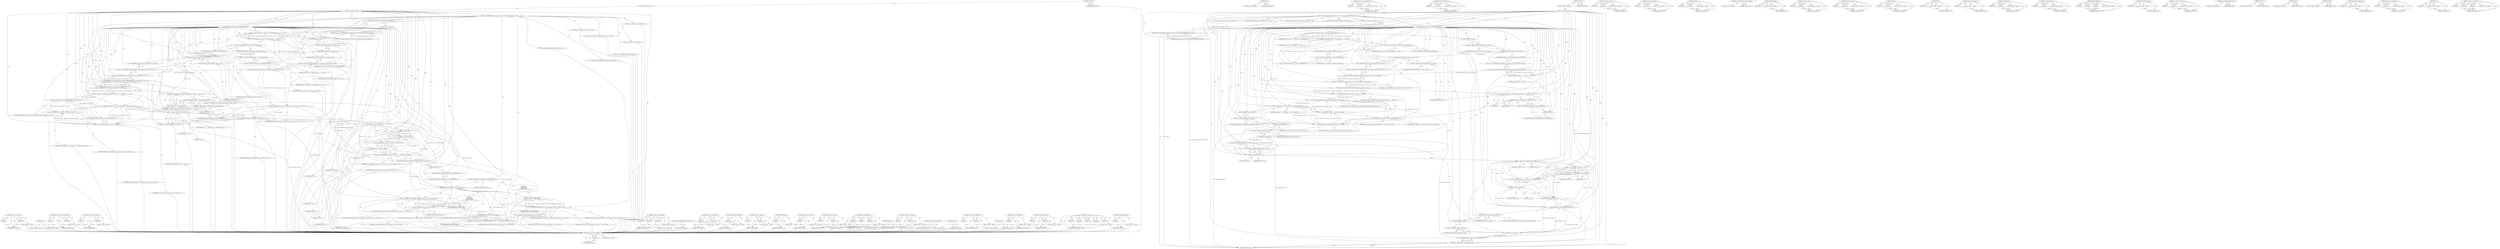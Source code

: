 digraph "IsHorizontalAlignment" {
vulnerable_205 [label=<(METHOD,CalculateOverflowPadding)>];
vulnerable_206 [label=<(PARAM,p1)>];
vulnerable_207 [label=<(BLOCK,&lt;empty&gt;,&lt;empty&gt;)>];
vulnerable_208 [label=<(METHOD_RETURN,ANY)>];
vulnerable_189 [label=<(METHOD,width)>];
vulnerable_190 [label=<(BLOCK,&lt;empty&gt;,&lt;empty&gt;)>];
vulnerable_191 [label=<(METHOD_RETURN,ANY)>];
vulnerable_144 [label=<(METHOD,&lt;operator&gt;.indirectFieldAccess)>];
vulnerable_145 [label=<(PARAM,p1)>];
vulnerable_146 [label=<(PARAM,p2)>];
vulnerable_147 [label=<(BLOCK,&lt;empty&gt;,&lt;empty&gt;)>];
vulnerable_148 [label=<(METHOD_RETURN,ANY)>];
vulnerable_166 [label=<(METHOD,&lt;operator&gt;.fieldAccess)>];
vulnerable_167 [label=<(PARAM,p1)>];
vulnerable_168 [label=<(PARAM,p2)>];
vulnerable_169 [label=<(BLOCK,&lt;empty&gt;,&lt;empty&gt;)>];
vulnerable_170 [label=<(METHOD_RETURN,ANY)>];
vulnerable_6 [label=<(METHOD,&lt;global&gt;)<SUB>1</SUB>>];
vulnerable_7 [label=<(BLOCK,&lt;empty&gt;,&lt;empty&gt;)<SUB>1</SUB>>];
vulnerable_8 [label=<(METHOD,CalculateEdgePadding)<SUB>1</SUB>>];
vulnerable_9 [label=<(BLOCK,{
  if (ShouldApplyDisplayCentering())
    retu...,{
  if (ShouldApplyDisplayCentering())
    retu...)<SUB>1</SUB>>];
vulnerable_10 [label=<(CONTROL_STRUCTURE,IF,if (ShouldApplyDisplayCentering()))<SUB>2</SUB>>];
vulnerable_11 [label=<(ShouldApplyDisplayCentering,ShouldApplyDisplayCentering())<SUB>2</SUB>>];
vulnerable_12 [label=<(BLOCK,&lt;empty&gt;,&lt;empty&gt;)<SUB>3</SUB>>];
vulnerable_13 [label=<(RETURN,return CalculatePaddingForDisplayCentering();,return CalculatePaddingForDisplayCentering();)<SUB>3</SUB>>];
vulnerable_14 [label=<(CalculatePaddingForDisplayCentering,CalculatePaddingForDisplayCentering())<SUB>3</SUB>>];
vulnerable_15 [label="<(LOCAL,const int icons_size: int)<SUB>5</SUB>>"];
vulnerable_16 [label=<(&lt;operator&gt;.assignment,icons_size = shelf_view_-&gt;GetSizeOfAppIcons(
  ...)<SUB>5</SUB>>];
vulnerable_17 [label=<(IDENTIFIER,icons_size,icons_size = shelf_view_-&gt;GetSizeOfAppIcons(
  ...)<SUB>5</SUB>>];
vulnerable_18 [label=<(GetSizeOfAppIcons,shelf_view_-&gt;GetSizeOfAppIcons(
       shelf_vi...)<SUB>5</SUB>>];
vulnerable_19 [label=<(&lt;operator&gt;.indirectFieldAccess,shelf_view_-&gt;GetSizeOfAppIcons)<SUB>5</SUB>>];
vulnerable_20 [label=<(IDENTIFIER,shelf_view_,shelf_view_-&gt;GetSizeOfAppIcons(
       shelf_vi...)<SUB>5</SUB>>];
vulnerable_21 [label=<(FIELD_IDENTIFIER,GetSizeOfAppIcons,GetSizeOfAppIcons)<SUB>5</SUB>>];
vulnerable_22 [label=<(number_of_visible_apps,shelf_view_-&gt;number_of_visible_apps())<SUB>6</SUB>>];
vulnerable_23 [label=<(&lt;operator&gt;.indirectFieldAccess,shelf_view_-&gt;number_of_visible_apps)<SUB>6</SUB>>];
vulnerable_24 [label=<(IDENTIFIER,shelf_view_,shelf_view_-&gt;number_of_visible_apps())<SUB>6</SUB>>];
vulnerable_25 [label=<(FIELD_IDENTIFIER,number_of_visible_apps,number_of_visible_apps)<SUB>6</SUB>>];
vulnerable_26 [label=<(LITERAL,false,shelf_view_-&gt;GetSizeOfAppIcons(
       shelf_vi...)<SUB>6</SUB>>];
vulnerable_27 [label="<(LOCAL,gfx.Insets padding_insets: gfx.Insets)<SUB>7</SUB>>"];
vulnerable_28 [label=<(padding_insets,padding_insets(
      /*vertical= */ 0,
      /...)<SUB>7</SUB>>];
vulnerable_29 [label=<(LITERAL,0,padding_insets(
      /*vertical= */ 0,
      /...)<SUB>8</SUB>>];
vulnerable_30 [label="<(app_icon_group_margin,ShelfConfig::Get()-&gt;app_icon_group_margin())<SUB>9</SUB>>"];
vulnerable_31 [label="<(&lt;operator&gt;.indirectFieldAccess,ShelfConfig::Get()-&gt;app_icon_group_margin)<SUB>9</SUB>>"];
vulnerable_32 [label="<(ShelfConfig.Get,ShelfConfig::Get())<SUB>9</SUB>>"];
vulnerable_33 [label="<(&lt;operator&gt;.fieldAccess,ShelfConfig::Get)<SUB>9</SUB>>"];
vulnerable_34 [label="<(IDENTIFIER,ShelfConfig,ShelfConfig::Get())<SUB>9</SUB>>"];
vulnerable_35 [label=<(FIELD_IDENTIFIER,Get,Get)<SUB>9</SUB>>];
vulnerable_36 [label=<(FIELD_IDENTIFIER,app_icon_group_margin,app_icon_group_margin)<SUB>9</SUB>>];
vulnerable_37 [label="<(LOCAL,const int available_size_for_app_icons: int)<SUB>11</SUB>>"];
vulnerable_38 [label=<(&lt;operator&gt;.assignment,available_size_for_app_icons =
       (GetShelf...)<SUB>11</SUB>>];
vulnerable_39 [label=<(IDENTIFIER,available_size_for_app_icons,available_size_for_app_icons =
       (GetShelf...)<SUB>11</SUB>>];
vulnerable_40 [label=<(&lt;operator&gt;.subtraction,(GetShelf()-&gt;IsHorizontalAlignment() ? width() ...)<SUB>12</SUB>>];
vulnerable_41 [label="<(&lt;operator&gt;.conditional,GetShelf()-&gt;IsHorizontalAlignment() ? width() :...)<SUB>12</SUB>>"];
vulnerable_42 [label=<(IsHorizontalAlignment,GetShelf()-&gt;IsHorizontalAlignment())<SUB>12</SUB>>];
vulnerable_43 [label=<(&lt;operator&gt;.indirectFieldAccess,GetShelf()-&gt;IsHorizontalAlignment)<SUB>12</SUB>>];
vulnerable_44 [label=<(GetShelf,GetShelf())<SUB>12</SUB>>];
vulnerable_45 [label=<(FIELD_IDENTIFIER,IsHorizontalAlignment,IsHorizontalAlignment)<SUB>12</SUB>>];
vulnerable_46 [label=<(width,width())<SUB>12</SUB>>];
vulnerable_47 [label=<(height,height())<SUB>12</SUB>>];
vulnerable_48 [label="<(&lt;operator&gt;.multiplication,2 * ShelfConfig::Get()-&gt;app_icon_group_margin())<SUB>13</SUB>>"];
vulnerable_49 [label="<(LITERAL,2,2 * ShelfConfig::Get()-&gt;app_icon_group_margin())<SUB>13</SUB>>"];
vulnerable_50 [label="<(app_icon_group_margin,ShelfConfig::Get()-&gt;app_icon_group_margin())<SUB>13</SUB>>"];
vulnerable_51 [label="<(&lt;operator&gt;.indirectFieldAccess,ShelfConfig::Get()-&gt;app_icon_group_margin)<SUB>13</SUB>>"];
vulnerable_52 [label="<(ShelfConfig.Get,ShelfConfig::Get())<SUB>13</SUB>>"];
vulnerable_53 [label="<(&lt;operator&gt;.fieldAccess,ShelfConfig::Get)<SUB>13</SUB>>"];
vulnerable_54 [label="<(IDENTIFIER,ShelfConfig,ShelfConfig::Get())<SUB>13</SUB>>"];
vulnerable_55 [label=<(FIELD_IDENTIFIER,Get,Get)<SUB>13</SUB>>];
vulnerable_56 [label=<(FIELD_IDENTIFIER,app_icon_group_margin,app_icon_group_margin)<SUB>13</SUB>>];
vulnerable_57 [label="<(LOCAL,int gap: int)<SUB>15</SUB>>"];
vulnerable_58 [label=<(&lt;operator&gt;.assignment,gap =
      layout_strategy_ == kNotShowArrowBu...)<SUB>15</SUB>>];
vulnerable_59 [label=<(IDENTIFIER,gap,gap =
      layout_strategy_ == kNotShowArrowBu...)<SUB>15</SUB>>];
vulnerable_60 [label=<(&lt;operator&gt;.conditional,layout_strategy_ == kNotShowArrowButtons
      ...)<SUB>16</SUB>>];
vulnerable_61 [label=<(&lt;operator&gt;.equals,layout_strategy_ == kNotShowArrowButtons)<SUB>16</SUB>>];
vulnerable_62 [label=<(IDENTIFIER,layout_strategy_,layout_strategy_ == kNotShowArrowButtons)<SUB>16</SUB>>];
vulnerable_63 [label=<(IDENTIFIER,kNotShowArrowButtons,layout_strategy_ == kNotShowArrowButtons)<SUB>16</SUB>>];
vulnerable_64 [label=<(&lt;operator&gt;.subtraction,available_size_for_app_icons - icons_size)<SUB>17</SUB>>];
vulnerable_65 [label=<(IDENTIFIER,available_size_for_app_icons,available_size_for_app_icons - icons_size)<SUB>17</SUB>>];
vulnerable_66 [label=<(IDENTIFIER,icons_size,available_size_for_app_icons - icons_size)<SUB>17</SUB>>];
vulnerable_67 [label=<(CalculateOverflowPadding,CalculateOverflowPadding(available_size_for_app...)<SUB>18</SUB>>];
vulnerable_68 [label=<(IDENTIFIER,available_size_for_app_icons,CalculateOverflowPadding(available_size_for_app...)<SUB>18</SUB>>];
vulnerable_69 [label=<(set_left,padding_insets.set_left(padding_insets.left() +...)<SUB>20</SUB>>];
vulnerable_70 [label=<(&lt;operator&gt;.fieldAccess,padding_insets.set_left)<SUB>20</SUB>>];
vulnerable_71 [label=<(IDENTIFIER,padding_insets,padding_insets.set_left(padding_insets.left() +...)<SUB>20</SUB>>];
vulnerable_72 [label=<(FIELD_IDENTIFIER,set_left,set_left)<SUB>20</SUB>>];
vulnerable_73 [label=<(&lt;operator&gt;.addition,padding_insets.left() + gap / 2)<SUB>20</SUB>>];
vulnerable_74 [label=<(left,padding_insets.left())<SUB>20</SUB>>];
vulnerable_75 [label=<(&lt;operator&gt;.fieldAccess,padding_insets.left)<SUB>20</SUB>>];
vulnerable_76 [label=<(IDENTIFIER,padding_insets,padding_insets.left())<SUB>20</SUB>>];
vulnerable_77 [label=<(FIELD_IDENTIFIER,left,left)<SUB>20</SUB>>];
vulnerable_78 [label=<(&lt;operator&gt;.division,gap / 2)<SUB>20</SUB>>];
vulnerable_79 [label=<(IDENTIFIER,gap,gap / 2)<SUB>20</SUB>>];
vulnerable_80 [label=<(LITERAL,2,gap / 2)<SUB>20</SUB>>];
vulnerable_81 [label=<(set_right,padding_insets.set_right(padding_insets.right()...)<SUB>21</SUB>>];
vulnerable_82 [label=<(&lt;operator&gt;.fieldAccess,padding_insets.set_right)<SUB>21</SUB>>];
vulnerable_83 [label=<(IDENTIFIER,padding_insets,padding_insets.set_right(padding_insets.right()...)<SUB>21</SUB>>];
vulnerable_84 [label=<(FIELD_IDENTIFIER,set_right,set_right)<SUB>21</SUB>>];
vulnerable_85 [label=<(&lt;operator&gt;.addition,padding_insets.right() +
                      ...)<SUB>21</SUB>>];
vulnerable_86 [label=<(right,padding_insets.right())<SUB>21</SUB>>];
vulnerable_87 [label=<(&lt;operator&gt;.fieldAccess,padding_insets.right)<SUB>21</SUB>>];
vulnerable_88 [label=<(IDENTIFIER,padding_insets,padding_insets.right())<SUB>21</SUB>>];
vulnerable_89 [label=<(FIELD_IDENTIFIER,right,right)<SUB>21</SUB>>];
vulnerable_90 [label="<(&lt;operator&gt;.conditional,gap % 2 ? gap / 2 + 1 : gap / 2)<SUB>22</SUB>>"];
vulnerable_91 [label=<(&lt;operator&gt;.modulo,gap % 2)<SUB>22</SUB>>];
vulnerable_92 [label=<(IDENTIFIER,gap,gap % 2)<SUB>22</SUB>>];
vulnerable_93 [label=<(LITERAL,2,gap % 2)<SUB>22</SUB>>];
vulnerable_94 [label=<(&lt;operator&gt;.addition,gap / 2 + 1)<SUB>22</SUB>>];
vulnerable_95 [label=<(&lt;operator&gt;.division,gap / 2)<SUB>22</SUB>>];
vulnerable_96 [label=<(IDENTIFIER,gap,gap / 2)<SUB>22</SUB>>];
vulnerable_97 [label=<(LITERAL,2,gap / 2)<SUB>22</SUB>>];
vulnerable_98 [label=<(LITERAL,1,gap / 2 + 1)<SUB>22</SUB>>];
vulnerable_99 [label=<(&lt;operator&gt;.division,gap / 2)<SUB>22</SUB>>];
vulnerable_100 [label=<(IDENTIFIER,gap,gap / 2)<SUB>22</SUB>>];
vulnerable_101 [label=<(LITERAL,2,gap / 2)<SUB>22</SUB>>];
vulnerable_102 [label=<(RETURN,return padding_insets;,return padding_insets;)<SUB>24</SUB>>];
vulnerable_103 [label=<(IDENTIFIER,padding_insets,return padding_insets;)<SUB>24</SUB>>];
vulnerable_104 [label=<(METHOD_RETURN,Insets)<SUB>1</SUB>>];
vulnerable_106 [label=<(METHOD_RETURN,ANY)<SUB>1</SUB>>];
vulnerable_223 [label=<(METHOD,&lt;operator&gt;.division)>];
vulnerable_224 [label=<(PARAM,p1)>];
vulnerable_225 [label=<(PARAM,p2)>];
vulnerable_226 [label=<(BLOCK,&lt;empty&gt;,&lt;empty&gt;)>];
vulnerable_227 [label=<(METHOD_RETURN,ANY)>];
vulnerable_171 [label=<(METHOD,&lt;operator&gt;.subtraction)>];
vulnerable_172 [label=<(PARAM,p1)>];
vulnerable_173 [label=<(PARAM,p2)>];
vulnerable_174 [label=<(BLOCK,&lt;empty&gt;,&lt;empty&gt;)>];
vulnerable_175 [label=<(METHOD_RETURN,ANY)>];
vulnerable_228 [label=<(METHOD,set_right)>];
vulnerable_229 [label=<(PARAM,p1)>];
vulnerable_230 [label=<(PARAM,p2)>];
vulnerable_231 [label=<(BLOCK,&lt;empty&gt;,&lt;empty&gt;)>];
vulnerable_232 [label=<(METHOD_RETURN,ANY)>];
vulnerable_130 [label=<(METHOD,CalculatePaddingForDisplayCentering)>];
vulnerable_131 [label=<(BLOCK,&lt;empty&gt;,&lt;empty&gt;)>];
vulnerable_132 [label=<(METHOD_RETURN,ANY)>];
vulnerable_162 [label=<(METHOD,ShelfConfig.Get)>];
vulnerable_163 [label=<(PARAM,p1)>];
vulnerable_164 [label=<(BLOCK,&lt;empty&gt;,&lt;empty&gt;)>];
vulnerable_165 [label=<(METHOD_RETURN,ANY)>];
vulnerable_200 [label=<(METHOD,&lt;operator&gt;.equals)>];
vulnerable_201 [label=<(PARAM,p1)>];
vulnerable_202 [label=<(PARAM,p2)>];
vulnerable_203 [label=<(BLOCK,&lt;empty&gt;,&lt;empty&gt;)>];
vulnerable_204 [label=<(METHOD_RETURN,ANY)>];
vulnerable_237 [label=<(METHOD,&lt;operator&gt;.modulo)>];
vulnerable_238 [label=<(PARAM,p1)>];
vulnerable_239 [label=<(PARAM,p2)>];
vulnerable_240 [label=<(BLOCK,&lt;empty&gt;,&lt;empty&gt;)>];
vulnerable_241 [label=<(METHOD_RETURN,ANY)>];
vulnerable_209 [label=<(METHOD,set_left)>];
vulnerable_210 [label=<(PARAM,p1)>];
vulnerable_211 [label=<(PARAM,p2)>];
vulnerable_212 [label=<(BLOCK,&lt;empty&gt;,&lt;empty&gt;)>];
vulnerable_213 [label=<(METHOD_RETURN,ANY)>];
vulnerable_233 [label=<(METHOD,right)>];
vulnerable_234 [label=<(PARAM,p1)>];
vulnerable_235 [label=<(BLOCK,&lt;empty&gt;,&lt;empty&gt;)>];
vulnerable_236 [label=<(METHOD_RETURN,ANY)>];
vulnerable_158 [label=<(METHOD,app_icon_group_margin)>];
vulnerable_159 [label=<(PARAM,p1)>];
vulnerable_160 [label=<(BLOCK,&lt;empty&gt;,&lt;empty&gt;)>];
vulnerable_161 [label=<(METHOD_RETURN,ANY)>];
vulnerable_153 [label=<(METHOD,padding_insets)>];
vulnerable_154 [label=<(PARAM,p1)>];
vulnerable_155 [label=<(PARAM,p2)>];
vulnerable_156 [label=<(BLOCK,&lt;empty&gt;,&lt;empty&gt;)>];
vulnerable_157 [label=<(METHOD_RETURN,ANY)>];
vulnerable_214 [label=<(METHOD,&lt;operator&gt;.addition)>];
vulnerable_215 [label=<(PARAM,p1)>];
vulnerable_216 [label=<(PARAM,p2)>];
vulnerable_217 [label=<(BLOCK,&lt;empty&gt;,&lt;empty&gt;)>];
vulnerable_218 [label=<(METHOD_RETURN,ANY)>];
vulnerable_138 [label=<(METHOD,GetSizeOfAppIcons)>];
vulnerable_139 [label=<(PARAM,p1)>];
vulnerable_140 [label=<(PARAM,p2)>];
vulnerable_141 [label=<(PARAM,p3)>];
vulnerable_142 [label=<(BLOCK,&lt;empty&gt;,&lt;empty&gt;)>];
vulnerable_143 [label=<(METHOD_RETURN,ANY)>];
vulnerable_182 [label=<(METHOD,IsHorizontalAlignment)>];
vulnerable_183 [label=<(PARAM,p1)>];
vulnerable_184 [label=<(BLOCK,&lt;empty&gt;,&lt;empty&gt;)>];
vulnerable_185 [label=<(METHOD_RETURN,ANY)>];
vulnerable_133 [label=<(METHOD,&lt;operator&gt;.assignment)>];
vulnerable_134 [label=<(PARAM,p1)>];
vulnerable_135 [label=<(PARAM,p2)>];
vulnerable_136 [label=<(BLOCK,&lt;empty&gt;,&lt;empty&gt;)>];
vulnerable_137 [label=<(METHOD_RETURN,ANY)>];
vulnerable_127 [label=<(METHOD,ShouldApplyDisplayCentering)>];
vulnerable_128 [label=<(BLOCK,&lt;empty&gt;,&lt;empty&gt;)>];
vulnerable_129 [label=<(METHOD_RETURN,ANY)>];
vulnerable_121 [label=<(METHOD,&lt;global&gt;)<SUB>1</SUB>>];
vulnerable_122 [label=<(BLOCK,&lt;empty&gt;,&lt;empty&gt;)>];
vulnerable_123 [label=<(METHOD_RETURN,ANY)>];
vulnerable_192 [label=<(METHOD,height)>];
vulnerable_193 [label=<(BLOCK,&lt;empty&gt;,&lt;empty&gt;)>];
vulnerable_194 [label=<(METHOD_RETURN,ANY)>];
vulnerable_186 [label=<(METHOD,GetShelf)>];
vulnerable_187 [label=<(BLOCK,&lt;empty&gt;,&lt;empty&gt;)>];
vulnerable_188 [label=<(METHOD_RETURN,ANY)>];
vulnerable_149 [label=<(METHOD,number_of_visible_apps)>];
vulnerable_150 [label=<(PARAM,p1)>];
vulnerable_151 [label=<(BLOCK,&lt;empty&gt;,&lt;empty&gt;)>];
vulnerable_152 [label=<(METHOD_RETURN,ANY)>];
vulnerable_195 [label=<(METHOD,&lt;operator&gt;.multiplication)>];
vulnerable_196 [label=<(PARAM,p1)>];
vulnerable_197 [label=<(PARAM,p2)>];
vulnerable_198 [label=<(BLOCK,&lt;empty&gt;,&lt;empty&gt;)>];
vulnerable_199 [label=<(METHOD_RETURN,ANY)>];
vulnerable_219 [label=<(METHOD,left)>];
vulnerable_220 [label=<(PARAM,p1)>];
vulnerable_221 [label=<(BLOCK,&lt;empty&gt;,&lt;empty&gt;)>];
vulnerable_222 [label=<(METHOD_RETURN,ANY)>];
vulnerable_176 [label=<(METHOD,&lt;operator&gt;.conditional)>];
vulnerable_177 [label=<(PARAM,p1)>];
vulnerable_178 [label=<(PARAM,p2)>];
vulnerable_179 [label=<(PARAM,p3)>];
vulnerable_180 [label=<(BLOCK,&lt;empty&gt;,&lt;empty&gt;)>];
vulnerable_181 [label=<(METHOD_RETURN,ANY)>];
fixed_225 [label=<(METHOD,&lt;operator&gt;.addition)>];
fixed_226 [label=<(PARAM,p1)>];
fixed_227 [label=<(PARAM,p2)>];
fixed_228 [label=<(BLOCK,&lt;empty&gt;,&lt;empty&gt;)>];
fixed_229 [label=<(METHOD_RETURN,ANY)>];
fixed_208 [label=<(METHOD,height)>];
fixed_209 [label=<(BLOCK,&lt;empty&gt;,&lt;empty&gt;)>];
fixed_210 [label=<(METHOD_RETURN,ANY)>];
fixed_165 [label=<(METHOD,&lt;operator&gt;.indirectFieldAccess)>];
fixed_166 [label=<(PARAM,p1)>];
fixed_167 [label=<(PARAM,p2)>];
fixed_168 [label=<(BLOCK,&lt;empty&gt;,&lt;empty&gt;)>];
fixed_169 [label=<(METHOD_RETURN,ANY)>];
fixed_187 [label=<(METHOD,&lt;operator&gt;.subtraction)>];
fixed_188 [label=<(PARAM,p1)>];
fixed_189 [label=<(PARAM,p2)>];
fixed_190 [label=<(BLOCK,&lt;empty&gt;,&lt;empty&gt;)>];
fixed_191 [label=<(METHOD_RETURN,ANY)>];
fixed_6 [label=<(METHOD,&lt;global&gt;)<SUB>1</SUB>>];
fixed_7 [label=<(BLOCK,&lt;empty&gt;,&lt;empty&gt;)<SUB>1</SUB>>];
fixed_8 [label=<(METHOD,CalculateEdgePadding)<SUB>1</SUB>>];
fixed_9 [label=<(BLOCK,{
  if (ShouldApplyDisplayCentering())
    retu...,{
  if (ShouldApplyDisplayCentering())
    retu...)<SUB>1</SUB>>];
fixed_10 [label=<(CONTROL_STRUCTURE,IF,if (ShouldApplyDisplayCentering()))<SUB>2</SUB>>];
fixed_11 [label=<(ShouldApplyDisplayCentering,ShouldApplyDisplayCentering())<SUB>2</SUB>>];
fixed_12 [label=<(BLOCK,&lt;empty&gt;,&lt;empty&gt;)<SUB>3</SUB>>];
fixed_13 [label=<(RETURN,return CalculatePaddingForDisplayCentering();,return CalculatePaddingForDisplayCentering();)<SUB>3</SUB>>];
fixed_14 [label=<(CalculatePaddingForDisplayCentering,CalculatePaddingForDisplayCentering())<SUB>3</SUB>>];
fixed_15 [label="<(LOCAL,const int icons_size: int)<SUB>5</SUB>>"];
fixed_16 [label=<(&lt;operator&gt;.assignment,icons_size = shelf_view_-&gt;GetSizeOfAppIcons(
  ...)<SUB>5</SUB>>];
fixed_17 [label=<(IDENTIFIER,icons_size,icons_size = shelf_view_-&gt;GetSizeOfAppIcons(
  ...)<SUB>5</SUB>>];
fixed_18 [label=<(GetSizeOfAppIcons,shelf_view_-&gt;GetSizeOfAppIcons(
       shelf_vi...)<SUB>5</SUB>>];
fixed_19 [label=<(&lt;operator&gt;.indirectFieldAccess,shelf_view_-&gt;GetSizeOfAppIcons)<SUB>5</SUB>>];
fixed_20 [label=<(IDENTIFIER,shelf_view_,shelf_view_-&gt;GetSizeOfAppIcons(
       shelf_vi...)<SUB>5</SUB>>];
fixed_21 [label=<(FIELD_IDENTIFIER,GetSizeOfAppIcons,GetSizeOfAppIcons)<SUB>5</SUB>>];
fixed_22 [label=<(number_of_visible_apps,shelf_view_-&gt;number_of_visible_apps())<SUB>6</SUB>>];
fixed_23 [label=<(&lt;operator&gt;.indirectFieldAccess,shelf_view_-&gt;number_of_visible_apps)<SUB>6</SUB>>];
fixed_24 [label=<(IDENTIFIER,shelf_view_,shelf_view_-&gt;number_of_visible_apps())<SUB>6</SUB>>];
fixed_25 [label=<(FIELD_IDENTIFIER,number_of_visible_apps,number_of_visible_apps)<SUB>6</SUB>>];
fixed_26 [label=<(LITERAL,false,shelf_view_-&gt;GetSizeOfAppIcons(
       shelf_vi...)<SUB>6</SUB>>];
fixed_27 [label="<(LOCAL,const int base_padding: int)<SUB>7</SUB>>"];
fixed_28 [label="<(&lt;operator&gt;.assignment,base_padding = ShelfConfig::Get()-&gt;app_icon_gro...)<SUB>7</SUB>>"];
fixed_29 [label="<(IDENTIFIER,base_padding,base_padding = ShelfConfig::Get()-&gt;app_icon_gro...)<SUB>7</SUB>>"];
fixed_30 [label="<(app_icon_group_margin,ShelfConfig::Get()-&gt;app_icon_group_margin())<SUB>7</SUB>>"];
fixed_31 [label="<(&lt;operator&gt;.indirectFieldAccess,ShelfConfig::Get()-&gt;app_icon_group_margin)<SUB>7</SUB>>"];
fixed_32 [label="<(ShelfConfig.Get,ShelfConfig::Get())<SUB>7</SUB>>"];
fixed_33 [label="<(&lt;operator&gt;.fieldAccess,ShelfConfig::Get)<SUB>7</SUB>>"];
fixed_34 [label="<(IDENTIFIER,ShelfConfig,ShelfConfig::Get())<SUB>7</SUB>>"];
fixed_35 [label=<(FIELD_IDENTIFIER,Get,Get)<SUB>7</SUB>>];
fixed_36 [label=<(FIELD_IDENTIFIER,app_icon_group_margin,app_icon_group_margin)<SUB>7</SUB>>];
fixed_37 [label="<(LOCAL,const int available_size_for_app_icons: int)<SUB>9</SUB>>"];
fixed_38 [label=<(&lt;operator&gt;.assignment,available_size_for_app_icons =
       (GetShelf...)<SUB>9</SUB>>];
fixed_39 [label=<(IDENTIFIER,available_size_for_app_icons,available_size_for_app_icons =
       (GetShelf...)<SUB>9</SUB>>];
fixed_40 [label=<(&lt;operator&gt;.subtraction,(GetShelf()-&gt;IsHorizontalAlignment() ? width() ...)<SUB>10</SUB>>];
fixed_41 [label="<(&lt;operator&gt;.conditional,GetShelf()-&gt;IsHorizontalAlignment() ? width() :...)<SUB>10</SUB>>"];
fixed_42 [label=<(IsHorizontalAlignment,GetShelf()-&gt;IsHorizontalAlignment())<SUB>10</SUB>>];
fixed_43 [label=<(&lt;operator&gt;.indirectFieldAccess,GetShelf()-&gt;IsHorizontalAlignment)<SUB>10</SUB>>];
fixed_44 [label=<(GetShelf,GetShelf())<SUB>10</SUB>>];
fixed_45 [label=<(FIELD_IDENTIFIER,IsHorizontalAlignment,IsHorizontalAlignment)<SUB>10</SUB>>];
fixed_46 [label=<(width,width())<SUB>10</SUB>>];
fixed_47 [label=<(height,height())<SUB>10</SUB>>];
fixed_48 [label="<(&lt;operator&gt;.multiplication,2 * ShelfConfig::Get()-&gt;app_icon_group_margin())<SUB>11</SUB>>"];
fixed_49 [label="<(LITERAL,2,2 * ShelfConfig::Get()-&gt;app_icon_group_margin())<SUB>11</SUB>>"];
fixed_50 [label="<(app_icon_group_margin,ShelfConfig::Get()-&gt;app_icon_group_margin())<SUB>11</SUB>>"];
fixed_51 [label="<(&lt;operator&gt;.indirectFieldAccess,ShelfConfig::Get()-&gt;app_icon_group_margin)<SUB>11</SUB>>"];
fixed_52 [label="<(ShelfConfig.Get,ShelfConfig::Get())<SUB>11</SUB>>"];
fixed_53 [label="<(&lt;operator&gt;.fieldAccess,ShelfConfig::Get)<SUB>11</SUB>>"];
fixed_54 [label="<(IDENTIFIER,ShelfConfig,ShelfConfig::Get())<SUB>11</SUB>>"];
fixed_55 [label=<(FIELD_IDENTIFIER,Get,Get)<SUB>11</SUB>>];
fixed_56 [label=<(FIELD_IDENTIFIER,app_icon_group_margin,app_icon_group_margin)<SUB>11</SUB>>];
fixed_57 [label="<(LOCAL,int gap: int)<SUB>13</SUB>>"];
fixed_58 [label=<(&lt;operator&gt;.assignment,gap =
      layout_strategy_ == kNotShowArrowBu...)<SUB>13</SUB>>];
fixed_59 [label=<(IDENTIFIER,gap,gap =
      layout_strategy_ == kNotShowArrowBu...)<SUB>13</SUB>>];
fixed_60 [label=<(&lt;operator&gt;.conditional,layout_strategy_ == kNotShowArrowButtons
      ...)<SUB>14</SUB>>];
fixed_61 [label=<(&lt;operator&gt;.equals,layout_strategy_ == kNotShowArrowButtons)<SUB>14</SUB>>];
fixed_62 [label=<(IDENTIFIER,layout_strategy_,layout_strategy_ == kNotShowArrowButtons)<SUB>14</SUB>>];
fixed_63 [label=<(IDENTIFIER,kNotShowArrowButtons,layout_strategy_ == kNotShowArrowButtons)<SUB>14</SUB>>];
fixed_64 [label=<(&lt;operator&gt;.subtraction,available_size_for_app_icons - icons_size)<SUB>15</SUB>>];
fixed_65 [label=<(IDENTIFIER,available_size_for_app_icons,available_size_for_app_icons - icons_size)<SUB>15</SUB>>];
fixed_66 [label=<(IDENTIFIER,icons_size,available_size_for_app_icons - icons_size)<SUB>15</SUB>>];
fixed_67 [label=<(CalculateOverflowPadding,CalculateOverflowPadding(available_size_for_app...)<SUB>16</SUB>>];
fixed_68 [label=<(IDENTIFIER,available_size_for_app_icons,CalculateOverflowPadding(available_size_for_app...)<SUB>16</SUB>>];
fixed_69 [label="<(LOCAL,const int before_padding: int)<SUB>19</SUB>>"];
fixed_70 [label=<(&lt;operator&gt;.assignment,before_padding = base_padding + gap / 2)<SUB>19</SUB>>];
fixed_71 [label=<(IDENTIFIER,before_padding,before_padding = base_padding + gap / 2)<SUB>19</SUB>>];
fixed_72 [label=<(&lt;operator&gt;.addition,base_padding + gap / 2)<SUB>19</SUB>>];
fixed_73 [label=<(IDENTIFIER,base_padding,base_padding + gap / 2)<SUB>19</SUB>>];
fixed_74 [label=<(&lt;operator&gt;.division,gap / 2)<SUB>19</SUB>>];
fixed_75 [label=<(IDENTIFIER,gap,gap / 2)<SUB>19</SUB>>];
fixed_76 [label=<(LITERAL,2,gap / 2)<SUB>19</SUB>>];
fixed_77 [label="<(LOCAL,const int after_padding: int)<SUB>20</SUB>>"];
fixed_78 [label=<(&lt;operator&gt;.assignment,after_padding = base_padding + (gap % 2 ? gap /...)<SUB>20</SUB>>];
fixed_79 [label=<(IDENTIFIER,after_padding,after_padding = base_padding + (gap % 2 ? gap /...)<SUB>20</SUB>>];
fixed_80 [label="<(&lt;operator&gt;.addition,base_padding + (gap % 2 ? gap / 2 + 1 : gap / 2))<SUB>20</SUB>>"];
fixed_81 [label="<(IDENTIFIER,base_padding,base_padding + (gap % 2 ? gap / 2 + 1 : gap / 2))<SUB>20</SUB>>"];
fixed_82 [label="<(&lt;operator&gt;.conditional,gap % 2 ? gap / 2 + 1 : gap / 2)<SUB>20</SUB>>"];
fixed_83 [label=<(&lt;operator&gt;.modulo,gap % 2)<SUB>20</SUB>>];
fixed_84 [label=<(IDENTIFIER,gap,gap % 2)<SUB>20</SUB>>];
fixed_85 [label=<(LITERAL,2,gap % 2)<SUB>20</SUB>>];
fixed_86 [label=<(&lt;operator&gt;.addition,gap / 2 + 1)<SUB>20</SUB>>];
fixed_87 [label=<(&lt;operator&gt;.division,gap / 2)<SUB>20</SUB>>];
fixed_88 [label=<(IDENTIFIER,gap,gap / 2)<SUB>20</SUB>>];
fixed_89 [label=<(LITERAL,2,gap / 2)<SUB>20</SUB>>];
fixed_90 [label=<(LITERAL,1,gap / 2 + 1)<SUB>20</SUB>>];
fixed_91 [label=<(&lt;operator&gt;.division,gap / 2)<SUB>20</SUB>>];
fixed_92 [label=<(IDENTIFIER,gap,gap / 2)<SUB>20</SUB>>];
fixed_93 [label=<(LITERAL,2,gap / 2)<SUB>20</SUB>>];
fixed_94 [label="<(LOCAL,gfx.Insets padding_insets: gfx.Insets)<SUB>22</SUB>>"];
fixed_95 [label=<(CONTROL_STRUCTURE,IF,if (GetShelf()-&gt;IsHorizontalAlignment()))<SUB>23</SUB>>];
fixed_96 [label=<(IsHorizontalAlignment,GetShelf()-&gt;IsHorizontalAlignment())<SUB>23</SUB>>];
fixed_97 [label=<(&lt;operator&gt;.indirectFieldAccess,GetShelf()-&gt;IsHorizontalAlignment)<SUB>23</SUB>>];
fixed_98 [label=<(GetShelf,GetShelf())<SUB>23</SUB>>];
fixed_99 [label=<(FIELD_IDENTIFIER,IsHorizontalAlignment,IsHorizontalAlignment)<SUB>23</SUB>>];
fixed_100 [label="<(BLOCK,{
    padding_insets =
        gfx::Insets(/*to...,{
    padding_insets =
        gfx::Insets(/*to...)<SUB>23</SUB>>"];
fixed_101 [label="<(&lt;operator&gt;.assignment,padding_insets =
        gfx::Insets(/*top=*/0,...)<SUB>24</SUB>>"];
fixed_102 [label="<(IDENTIFIER,padding_insets,padding_insets =
        gfx::Insets(/*top=*/0,...)<SUB>24</SUB>>"];
fixed_103 [label="<(gfx.Insets,gfx::Insets(/*top=*/0, before_padding, /*bottom...)<SUB>25</SUB>>"];
fixed_104 [label="<(&lt;operator&gt;.fieldAccess,gfx::Insets)<SUB>25</SUB>>"];
fixed_105 [label="<(IDENTIFIER,gfx,gfx::Insets(/*top=*/0, before_padding, /*bottom...)<SUB>25</SUB>>"];
fixed_106 [label=<(FIELD_IDENTIFIER,Insets,Insets)<SUB>25</SUB>>];
fixed_107 [label="<(LITERAL,0,gfx::Insets(/*top=*/0, before_padding, /*bottom...)<SUB>25</SUB>>"];
fixed_108 [label="<(IDENTIFIER,before_padding,gfx::Insets(/*top=*/0, before_padding, /*bottom...)<SUB>25</SUB>>"];
fixed_109 [label="<(LITERAL,0,gfx::Insets(/*top=*/0, before_padding, /*bottom...)<SUB>25</SUB>>"];
fixed_110 [label="<(IDENTIFIER,after_padding,gfx::Insets(/*top=*/0, before_padding, /*bottom...)<SUB>25</SUB>>"];
fixed_111 [label=<(CONTROL_STRUCTURE,ELSE,else)<SUB>26</SUB>>];
fixed_112 [label="<(BLOCK,{
    padding_insets =
        gfx::Insets(befo...,{
    padding_insets =
        gfx::Insets(befo...)<SUB>26</SUB>>"];
fixed_113 [label="<(&lt;operator&gt;.assignment,padding_insets =
        gfx::Insets(before_pad...)<SUB>27</SUB>>"];
fixed_114 [label="<(IDENTIFIER,padding_insets,padding_insets =
        gfx::Insets(before_pad...)<SUB>27</SUB>>"];
fixed_115 [label="<(gfx.Insets,gfx::Insets(before_padding, /*left=*/0, after_p...)<SUB>28</SUB>>"];
fixed_116 [label="<(&lt;operator&gt;.fieldAccess,gfx::Insets)<SUB>28</SUB>>"];
fixed_117 [label="<(IDENTIFIER,gfx,gfx::Insets(before_padding, /*left=*/0, after_p...)<SUB>28</SUB>>"];
fixed_118 [label=<(FIELD_IDENTIFIER,Insets,Insets)<SUB>28</SUB>>];
fixed_119 [label="<(IDENTIFIER,before_padding,gfx::Insets(before_padding, /*left=*/0, after_p...)<SUB>28</SUB>>"];
fixed_120 [label="<(LITERAL,0,gfx::Insets(before_padding, /*left=*/0, after_p...)<SUB>28</SUB>>"];
fixed_121 [label="<(IDENTIFIER,after_padding,gfx::Insets(before_padding, /*left=*/0, after_p...)<SUB>28</SUB>>"];
fixed_122 [label="<(LITERAL,0,gfx::Insets(before_padding, /*left=*/0, after_p...)<SUB>28</SUB>>"];
fixed_123 [label=<(RETURN,return padding_insets;,return padding_insets;)<SUB>31</SUB>>];
fixed_124 [label=<(IDENTIFIER,padding_insets,return padding_insets;)<SUB>31</SUB>>];
fixed_125 [label=<(METHOD_RETURN,Insets)<SUB>1</SUB>>];
fixed_127 [label=<(METHOD_RETURN,ANY)<SUB>1</SUB>>];
fixed_192 [label=<(METHOD,&lt;operator&gt;.conditional)>];
fixed_193 [label=<(PARAM,p1)>];
fixed_194 [label=<(PARAM,p2)>];
fixed_195 [label=<(PARAM,p3)>];
fixed_196 [label=<(BLOCK,&lt;empty&gt;,&lt;empty&gt;)>];
fixed_197 [label=<(METHOD_RETURN,ANY)>];
fixed_151 [label=<(METHOD,CalculatePaddingForDisplayCentering)>];
fixed_152 [label=<(BLOCK,&lt;empty&gt;,&lt;empty&gt;)>];
fixed_153 [label=<(METHOD_RETURN,ANY)>];
fixed_182 [label=<(METHOD,&lt;operator&gt;.fieldAccess)>];
fixed_183 [label=<(PARAM,p1)>];
fixed_184 [label=<(PARAM,p2)>];
fixed_185 [label=<(BLOCK,&lt;empty&gt;,&lt;empty&gt;)>];
fixed_186 [label=<(METHOD_RETURN,ANY)>];
fixed_221 [label=<(METHOD,CalculateOverflowPadding)>];
fixed_222 [label=<(PARAM,p1)>];
fixed_223 [label=<(BLOCK,&lt;empty&gt;,&lt;empty&gt;)>];
fixed_224 [label=<(METHOD_RETURN,ANY)>];
fixed_230 [label=<(METHOD,&lt;operator&gt;.division)>];
fixed_231 [label=<(PARAM,p1)>];
fixed_232 [label=<(PARAM,p2)>];
fixed_233 [label=<(BLOCK,&lt;empty&gt;,&lt;empty&gt;)>];
fixed_234 [label=<(METHOD_RETURN,ANY)>];
fixed_178 [label=<(METHOD,ShelfConfig.Get)>];
fixed_179 [label=<(PARAM,p1)>];
fixed_180 [label=<(BLOCK,&lt;empty&gt;,&lt;empty&gt;)>];
fixed_181 [label=<(METHOD_RETURN,ANY)>];
fixed_174 [label=<(METHOD,app_icon_group_margin)>];
fixed_175 [label=<(PARAM,p1)>];
fixed_176 [label=<(BLOCK,&lt;empty&gt;,&lt;empty&gt;)>];
fixed_177 [label=<(METHOD_RETURN,ANY)>];
fixed_235 [label=<(METHOD,&lt;operator&gt;.modulo)>];
fixed_236 [label=<(PARAM,p1)>];
fixed_237 [label=<(PARAM,p2)>];
fixed_238 [label=<(BLOCK,&lt;empty&gt;,&lt;empty&gt;)>];
fixed_239 [label=<(METHOD_RETURN,ANY)>];
fixed_159 [label=<(METHOD,GetSizeOfAppIcons)>];
fixed_160 [label=<(PARAM,p1)>];
fixed_161 [label=<(PARAM,p2)>];
fixed_162 [label=<(PARAM,p3)>];
fixed_163 [label=<(BLOCK,&lt;empty&gt;,&lt;empty&gt;)>];
fixed_164 [label=<(METHOD_RETURN,ANY)>];
fixed_202 [label=<(METHOD,GetShelf)>];
fixed_203 [label=<(BLOCK,&lt;empty&gt;,&lt;empty&gt;)>];
fixed_204 [label=<(METHOD_RETURN,ANY)>];
fixed_154 [label=<(METHOD,&lt;operator&gt;.assignment)>];
fixed_155 [label=<(PARAM,p1)>];
fixed_156 [label=<(PARAM,p2)>];
fixed_157 [label=<(BLOCK,&lt;empty&gt;,&lt;empty&gt;)>];
fixed_158 [label=<(METHOD_RETURN,ANY)>];
fixed_148 [label=<(METHOD,ShouldApplyDisplayCentering)>];
fixed_149 [label=<(BLOCK,&lt;empty&gt;,&lt;empty&gt;)>];
fixed_150 [label=<(METHOD_RETURN,ANY)>];
fixed_142 [label=<(METHOD,&lt;global&gt;)<SUB>1</SUB>>];
fixed_143 [label=<(BLOCK,&lt;empty&gt;,&lt;empty&gt;)>];
fixed_144 [label=<(METHOD_RETURN,ANY)>];
fixed_211 [label=<(METHOD,&lt;operator&gt;.multiplication)>];
fixed_212 [label=<(PARAM,p1)>];
fixed_213 [label=<(PARAM,p2)>];
fixed_214 [label=<(BLOCK,&lt;empty&gt;,&lt;empty&gt;)>];
fixed_215 [label=<(METHOD_RETURN,ANY)>];
fixed_205 [label=<(METHOD,width)>];
fixed_206 [label=<(BLOCK,&lt;empty&gt;,&lt;empty&gt;)>];
fixed_207 [label=<(METHOD_RETURN,ANY)>];
fixed_170 [label=<(METHOD,number_of_visible_apps)>];
fixed_171 [label=<(PARAM,p1)>];
fixed_172 [label=<(BLOCK,&lt;empty&gt;,&lt;empty&gt;)>];
fixed_173 [label=<(METHOD_RETURN,ANY)>];
fixed_216 [label=<(METHOD,&lt;operator&gt;.equals)>];
fixed_217 [label=<(PARAM,p1)>];
fixed_218 [label=<(PARAM,p2)>];
fixed_219 [label=<(BLOCK,&lt;empty&gt;,&lt;empty&gt;)>];
fixed_220 [label=<(METHOD_RETURN,ANY)>];
fixed_240 [label=<(METHOD,gfx.Insets)>];
fixed_241 [label=<(PARAM,p1)>];
fixed_242 [label=<(PARAM,p2)>];
fixed_243 [label=<(PARAM,p3)>];
fixed_244 [label=<(PARAM,p4)>];
fixed_245 [label=<(PARAM,p5)>];
fixed_246 [label=<(BLOCK,&lt;empty&gt;,&lt;empty&gt;)>];
fixed_247 [label=<(METHOD_RETURN,ANY)>];
fixed_198 [label=<(METHOD,IsHorizontalAlignment)>];
fixed_199 [label=<(PARAM,p1)>];
fixed_200 [label=<(BLOCK,&lt;empty&gt;,&lt;empty&gt;)>];
fixed_201 [label=<(METHOD_RETURN,ANY)>];
vulnerable_205 -> vulnerable_206  [key=0, label="AST: "];
vulnerable_205 -> vulnerable_206  [key=1, label="DDG: "];
vulnerable_205 -> vulnerable_207  [key=0, label="AST: "];
vulnerable_205 -> vulnerable_208  [key=0, label="AST: "];
vulnerable_205 -> vulnerable_208  [key=1, label="CFG: "];
vulnerable_206 -> vulnerable_208  [key=0, label="DDG: p1"];
vulnerable_189 -> vulnerable_190  [key=0, label="AST: "];
vulnerable_189 -> vulnerable_191  [key=0, label="AST: "];
vulnerable_189 -> vulnerable_191  [key=1, label="CFG: "];
vulnerable_144 -> vulnerable_145  [key=0, label="AST: "];
vulnerable_144 -> vulnerable_145  [key=1, label="DDG: "];
vulnerable_144 -> vulnerable_147  [key=0, label="AST: "];
vulnerable_144 -> vulnerable_146  [key=0, label="AST: "];
vulnerable_144 -> vulnerable_146  [key=1, label="DDG: "];
vulnerable_144 -> vulnerable_148  [key=0, label="AST: "];
vulnerable_144 -> vulnerable_148  [key=1, label="CFG: "];
vulnerable_145 -> vulnerable_148  [key=0, label="DDG: p1"];
vulnerable_146 -> vulnerable_148  [key=0, label="DDG: p2"];
vulnerable_166 -> vulnerable_167  [key=0, label="AST: "];
vulnerable_166 -> vulnerable_167  [key=1, label="DDG: "];
vulnerable_166 -> vulnerable_169  [key=0, label="AST: "];
vulnerable_166 -> vulnerable_168  [key=0, label="AST: "];
vulnerable_166 -> vulnerable_168  [key=1, label="DDG: "];
vulnerable_166 -> vulnerable_170  [key=0, label="AST: "];
vulnerable_166 -> vulnerable_170  [key=1, label="CFG: "];
vulnerable_167 -> vulnerable_170  [key=0, label="DDG: p1"];
vulnerable_168 -> vulnerable_170  [key=0, label="DDG: p2"];
vulnerable_6 -> vulnerable_7  [key=0, label="AST: "];
vulnerable_6 -> vulnerable_106  [key=0, label="AST: "];
vulnerable_6 -> vulnerable_106  [key=1, label="CFG: "];
vulnerable_7 -> vulnerable_8  [key=0, label="AST: "];
vulnerable_8 -> vulnerable_9  [key=0, label="AST: "];
vulnerable_8 -> vulnerable_104  [key=0, label="AST: "];
vulnerable_8 -> vulnerable_11  [key=0, label="CFG: "];
vulnerable_8 -> vulnerable_11  [key=1, label="DDG: "];
vulnerable_8 -> vulnerable_28  [key=0, label="DDG: "];
vulnerable_8 -> vulnerable_81  [key=0, label="DDG: "];
vulnerable_8 -> vulnerable_103  [key=0, label="DDG: "];
vulnerable_8 -> vulnerable_18  [key=0, label="DDG: "];
vulnerable_8 -> vulnerable_40  [key=0, label="DDG: "];
vulnerable_8 -> vulnerable_85  [key=0, label="DDG: "];
vulnerable_8 -> vulnerable_14  [key=0, label="DDG: "];
vulnerable_8 -> vulnerable_41  [key=0, label="DDG: "];
vulnerable_8 -> vulnerable_48  [key=0, label="DDG: "];
vulnerable_8 -> vulnerable_61  [key=0, label="DDG: "];
vulnerable_8 -> vulnerable_64  [key=0, label="DDG: "];
vulnerable_8 -> vulnerable_67  [key=0, label="DDG: "];
vulnerable_8 -> vulnerable_78  [key=0, label="DDG: "];
vulnerable_8 -> vulnerable_90  [key=0, label="DDG: "];
vulnerable_8 -> vulnerable_91  [key=0, label="DDG: "];
vulnerable_8 -> vulnerable_94  [key=0, label="DDG: "];
vulnerable_8 -> vulnerable_99  [key=0, label="DDG: "];
vulnerable_8 -> vulnerable_95  [key=0, label="DDG: "];
vulnerable_9 -> vulnerable_10  [key=0, label="AST: "];
vulnerable_9 -> vulnerable_15  [key=0, label="AST: "];
vulnerable_9 -> vulnerable_16  [key=0, label="AST: "];
vulnerable_9 -> vulnerable_27  [key=0, label="AST: "];
vulnerable_9 -> vulnerable_28  [key=0, label="AST: "];
vulnerable_9 -> vulnerable_37  [key=0, label="AST: "];
vulnerable_9 -> vulnerable_38  [key=0, label="AST: "];
vulnerable_9 -> vulnerable_57  [key=0, label="AST: "];
vulnerable_9 -> vulnerable_58  [key=0, label="AST: "];
vulnerable_9 -> vulnerable_69  [key=0, label="AST: "];
vulnerable_9 -> vulnerable_81  [key=0, label="AST: "];
vulnerable_9 -> vulnerable_102  [key=0, label="AST: "];
vulnerable_10 -> vulnerable_11  [key=0, label="AST: "];
vulnerable_10 -> vulnerable_12  [key=0, label="AST: "];
vulnerable_11 -> vulnerable_14  [key=0, label="CFG: "];
vulnerable_11 -> vulnerable_14  [key=1, label="CDG: "];
vulnerable_11 -> vulnerable_21  [key=0, label="CFG: "];
vulnerable_11 -> vulnerable_21  [key=1, label="CDG: "];
vulnerable_11 -> vulnerable_104  [key=0, label="DDG: ShouldApplyDisplayCentering()"];
vulnerable_11 -> vulnerable_30  [key=0, label="CDG: "];
vulnerable_11 -> vulnerable_13  [key=0, label="CDG: "];
vulnerable_11 -> vulnerable_48  [key=0, label="CDG: "];
vulnerable_11 -> vulnerable_32  [key=0, label="CDG: "];
vulnerable_11 -> vulnerable_60  [key=0, label="CDG: "];
vulnerable_11 -> vulnerable_73  [key=0, label="CDG: "];
vulnerable_11 -> vulnerable_77  [key=0, label="CDG: "];
vulnerable_11 -> vulnerable_42  [key=0, label="CDG: "];
vulnerable_11 -> vulnerable_51  [key=0, label="CDG: "];
vulnerable_11 -> vulnerable_89  [key=0, label="CDG: "];
vulnerable_11 -> vulnerable_19  [key=0, label="CDG: "];
vulnerable_11 -> vulnerable_28  [key=0, label="CDG: "];
vulnerable_11 -> vulnerable_75  [key=0, label="CDG: "];
vulnerable_11 -> vulnerable_52  [key=0, label="CDG: "];
vulnerable_11 -> vulnerable_81  [key=0, label="CDG: "];
vulnerable_11 -> vulnerable_84  [key=0, label="CDG: "];
vulnerable_11 -> vulnerable_102  [key=0, label="CDG: "];
vulnerable_11 -> vulnerable_85  [key=0, label="CDG: "];
vulnerable_11 -> vulnerable_38  [key=0, label="CDG: "];
vulnerable_11 -> vulnerable_25  [key=0, label="CDG: "];
vulnerable_11 -> vulnerable_72  [key=0, label="CDG: "];
vulnerable_11 -> vulnerable_56  [key=0, label="CDG: "];
vulnerable_11 -> vulnerable_69  [key=0, label="CDG: "];
vulnerable_11 -> vulnerable_22  [key=0, label="CDG: "];
vulnerable_11 -> vulnerable_74  [key=0, label="CDG: "];
vulnerable_11 -> vulnerable_45  [key=0, label="CDG: "];
vulnerable_11 -> vulnerable_40  [key=0, label="CDG: "];
vulnerable_11 -> vulnerable_18  [key=0, label="CDG: "];
vulnerable_11 -> vulnerable_50  [key=0, label="CDG: "];
vulnerable_11 -> vulnerable_87  [key=0, label="CDG: "];
vulnerable_11 -> vulnerable_91  [key=0, label="CDG: "];
vulnerable_11 -> vulnerable_44  [key=0, label="CDG: "];
vulnerable_11 -> vulnerable_35  [key=0, label="CDG: "];
vulnerable_11 -> vulnerable_82  [key=0, label="CDG: "];
vulnerable_11 -> vulnerable_90  [key=0, label="CDG: "];
vulnerable_11 -> vulnerable_43  [key=0, label="CDG: "];
vulnerable_11 -> vulnerable_16  [key=0, label="CDG: "];
vulnerable_11 -> vulnerable_58  [key=0, label="CDG: "];
vulnerable_11 -> vulnerable_33  [key=0, label="CDG: "];
vulnerable_11 -> vulnerable_61  [key=0, label="CDG: "];
vulnerable_11 -> vulnerable_23  [key=0, label="CDG: "];
vulnerable_11 -> vulnerable_36  [key=0, label="CDG: "];
vulnerable_11 -> vulnerable_53  [key=0, label="CDG: "];
vulnerable_11 -> vulnerable_41  [key=0, label="CDG: "];
vulnerable_11 -> vulnerable_70  [key=0, label="CDG: "];
vulnerable_11 -> vulnerable_55  [key=0, label="CDG: "];
vulnerable_11 -> vulnerable_78  [key=0, label="CDG: "];
vulnerable_11 -> vulnerable_31  [key=0, label="CDG: "];
vulnerable_11 -> vulnerable_86  [key=0, label="CDG: "];
vulnerable_12 -> vulnerable_13  [key=0, label="AST: "];
vulnerable_13 -> vulnerable_14  [key=0, label="AST: "];
vulnerable_13 -> vulnerable_104  [key=0, label="CFG: "];
vulnerable_13 -> vulnerable_104  [key=1, label="DDG: &lt;RET&gt;"];
vulnerable_14 -> vulnerable_13  [key=0, label="CFG: "];
vulnerable_14 -> vulnerable_13  [key=1, label="DDG: CalculatePaddingForDisplayCentering()"];
vulnerable_14 -> vulnerable_104  [key=0, label="DDG: CalculatePaddingForDisplayCentering()"];
vulnerable_16 -> vulnerable_17  [key=0, label="AST: "];
vulnerable_16 -> vulnerable_18  [key=0, label="AST: "];
vulnerable_16 -> vulnerable_35  [key=0, label="CFG: "];
vulnerable_16 -> vulnerable_64  [key=0, label="DDG: icons_size"];
vulnerable_18 -> vulnerable_19  [key=0, label="AST: "];
vulnerable_18 -> vulnerable_22  [key=0, label="AST: "];
vulnerable_18 -> vulnerable_26  [key=0, label="AST: "];
vulnerable_18 -> vulnerable_16  [key=0, label="CFG: "];
vulnerable_18 -> vulnerable_16  [key=1, label="DDG: shelf_view_-&gt;GetSizeOfAppIcons"];
vulnerable_18 -> vulnerable_16  [key=2, label="DDG: shelf_view_-&gt;number_of_visible_apps()"];
vulnerable_18 -> vulnerable_16  [key=3, label="DDG: false"];
vulnerable_19 -> vulnerable_20  [key=0, label="AST: "];
vulnerable_19 -> vulnerable_21  [key=0, label="AST: "];
vulnerable_19 -> vulnerable_25  [key=0, label="CFG: "];
vulnerable_21 -> vulnerable_19  [key=0, label="CFG: "];
vulnerable_22 -> vulnerable_23  [key=0, label="AST: "];
vulnerable_22 -> vulnerable_18  [key=0, label="CFG: "];
vulnerable_22 -> vulnerable_18  [key=1, label="DDG: shelf_view_-&gt;number_of_visible_apps"];
vulnerable_23 -> vulnerable_24  [key=0, label="AST: "];
vulnerable_23 -> vulnerable_25  [key=0, label="AST: "];
vulnerable_23 -> vulnerable_22  [key=0, label="CFG: "];
vulnerable_25 -> vulnerable_23  [key=0, label="CFG: "];
vulnerable_28 -> vulnerable_29  [key=0, label="AST: "];
vulnerable_28 -> vulnerable_30  [key=0, label="AST: "];
vulnerable_28 -> vulnerable_44  [key=0, label="CFG: "];
vulnerable_30 -> vulnerable_31  [key=0, label="AST: "];
vulnerable_30 -> vulnerable_28  [key=0, label="CFG: "];
vulnerable_30 -> vulnerable_28  [key=1, label="DDG: ShelfConfig::Get()-&gt;app_icon_group_margin"];
vulnerable_30 -> vulnerable_50  [key=0, label="DDG: ShelfConfig::Get()-&gt;app_icon_group_margin"];
vulnerable_31 -> vulnerable_32  [key=0, label="AST: "];
vulnerable_31 -> vulnerable_36  [key=0, label="AST: "];
vulnerable_31 -> vulnerable_30  [key=0, label="CFG: "];
vulnerable_32 -> vulnerable_33  [key=0, label="AST: "];
vulnerable_32 -> vulnerable_36  [key=0, label="CFG: "];
vulnerable_32 -> vulnerable_52  [key=0, label="DDG: ShelfConfig::Get"];
vulnerable_33 -> vulnerable_34  [key=0, label="AST: "];
vulnerable_33 -> vulnerable_35  [key=0, label="AST: "];
vulnerable_33 -> vulnerable_32  [key=0, label="CFG: "];
vulnerable_35 -> vulnerable_33  [key=0, label="CFG: "];
vulnerable_36 -> vulnerable_31  [key=0, label="CFG: "];
vulnerable_38 -> vulnerable_39  [key=0, label="AST: "];
vulnerable_38 -> vulnerable_40  [key=0, label="AST: "];
vulnerable_38 -> vulnerable_61  [key=0, label="CFG: "];
vulnerable_38 -> vulnerable_64  [key=0, label="DDG: available_size_for_app_icons"];
vulnerable_38 -> vulnerable_67  [key=0, label="DDG: available_size_for_app_icons"];
vulnerable_40 -> vulnerable_41  [key=0, label="AST: "];
vulnerable_40 -> vulnerable_48  [key=0, label="AST: "];
vulnerable_40 -> vulnerable_38  [key=0, label="CFG: "];
vulnerable_40 -> vulnerable_38  [key=1, label="DDG: GetShelf()-&gt;IsHorizontalAlignment() ? width() : height()"];
vulnerable_40 -> vulnerable_38  [key=2, label="DDG: 2 * ShelfConfig::Get()-&gt;app_icon_group_margin()"];
vulnerable_41 -> vulnerable_42  [key=0, label="AST: "];
vulnerable_41 -> vulnerable_46  [key=0, label="AST: "];
vulnerable_41 -> vulnerable_47  [key=0, label="AST: "];
vulnerable_41 -> vulnerable_55  [key=0, label="CFG: "];
vulnerable_42 -> vulnerable_43  [key=0, label="AST: "];
vulnerable_42 -> vulnerable_46  [key=0, label="CFG: "];
vulnerable_42 -> vulnerable_46  [key=1, label="CDG: "];
vulnerable_42 -> vulnerable_47  [key=0, label="CFG: "];
vulnerable_42 -> vulnerable_47  [key=1, label="CDG: "];
vulnerable_43 -> vulnerable_44  [key=0, label="AST: "];
vulnerable_43 -> vulnerable_45  [key=0, label="AST: "];
vulnerable_43 -> vulnerable_42  [key=0, label="CFG: "];
vulnerable_44 -> vulnerable_45  [key=0, label="CFG: "];
vulnerable_45 -> vulnerable_43  [key=0, label="CFG: "];
vulnerable_46 -> vulnerable_41  [key=0, label="CFG: "];
vulnerable_47 -> vulnerable_41  [key=0, label="CFG: "];
vulnerable_48 -> vulnerable_49  [key=0, label="AST: "];
vulnerable_48 -> vulnerable_50  [key=0, label="AST: "];
vulnerable_48 -> vulnerable_40  [key=0, label="CFG: "];
vulnerable_48 -> vulnerable_40  [key=1, label="DDG: 2"];
vulnerable_48 -> vulnerable_40  [key=2, label="DDG: ShelfConfig::Get()-&gt;app_icon_group_margin()"];
vulnerable_50 -> vulnerable_51  [key=0, label="AST: "];
vulnerable_50 -> vulnerable_48  [key=0, label="CFG: "];
vulnerable_50 -> vulnerable_48  [key=1, label="DDG: ShelfConfig::Get()-&gt;app_icon_group_margin"];
vulnerable_51 -> vulnerable_52  [key=0, label="AST: "];
vulnerable_51 -> vulnerable_56  [key=0, label="AST: "];
vulnerable_51 -> vulnerable_50  [key=0, label="CFG: "];
vulnerable_52 -> vulnerable_53  [key=0, label="AST: "];
vulnerable_52 -> vulnerable_56  [key=0, label="CFG: "];
vulnerable_53 -> vulnerable_54  [key=0, label="AST: "];
vulnerable_53 -> vulnerable_55  [key=0, label="AST: "];
vulnerable_53 -> vulnerable_52  [key=0, label="CFG: "];
vulnerable_55 -> vulnerable_53  [key=0, label="CFG: "];
vulnerable_56 -> vulnerable_51  [key=0, label="CFG: "];
vulnerable_58 -> vulnerable_59  [key=0, label="AST: "];
vulnerable_58 -> vulnerable_60  [key=0, label="AST: "];
vulnerable_58 -> vulnerable_72  [key=0, label="CFG: "];
vulnerable_58 -> vulnerable_78  [key=0, label="DDG: gap"];
vulnerable_60 -> vulnerable_61  [key=0, label="AST: "];
vulnerable_60 -> vulnerable_64  [key=0, label="AST: "];
vulnerable_60 -> vulnerable_67  [key=0, label="AST: "];
vulnerable_60 -> vulnerable_58  [key=0, label="CFG: "];
vulnerable_61 -> vulnerable_62  [key=0, label="AST: "];
vulnerable_61 -> vulnerable_63  [key=0, label="AST: "];
vulnerable_61 -> vulnerable_64  [key=0, label="CFG: "];
vulnerable_61 -> vulnerable_64  [key=1, label="CDG: "];
vulnerable_61 -> vulnerable_67  [key=0, label="CFG: "];
vulnerable_61 -> vulnerable_67  [key=1, label="CDG: "];
vulnerable_61 -> vulnerable_104  [key=0, label="DDG: kNotShowArrowButtons"];
vulnerable_64 -> vulnerable_65  [key=0, label="AST: "];
vulnerable_64 -> vulnerable_66  [key=0, label="AST: "];
vulnerable_64 -> vulnerable_60  [key=0, label="CFG: "];
vulnerable_64 -> vulnerable_60  [key=1, label="DDG: available_size_for_app_icons"];
vulnerable_64 -> vulnerable_60  [key=2, label="DDG: icons_size"];
vulnerable_64 -> vulnerable_58  [key=0, label="DDG: available_size_for_app_icons"];
vulnerable_64 -> vulnerable_58  [key=1, label="DDG: icons_size"];
vulnerable_67 -> vulnerable_68  [key=0, label="AST: "];
vulnerable_67 -> vulnerable_60  [key=0, label="CFG: "];
vulnerable_67 -> vulnerable_60  [key=1, label="DDG: available_size_for_app_icons"];
vulnerable_67 -> vulnerable_58  [key=0, label="DDG: available_size_for_app_icons"];
vulnerable_69 -> vulnerable_70  [key=0, label="AST: "];
vulnerable_69 -> vulnerable_73  [key=0, label="AST: "];
vulnerable_69 -> vulnerable_84  [key=0, label="CFG: "];
vulnerable_69 -> vulnerable_103  [key=0, label="DDG: padding_insets.set_left"];
vulnerable_70 -> vulnerable_71  [key=0, label="AST: "];
vulnerable_70 -> vulnerable_72  [key=0, label="AST: "];
vulnerable_70 -> vulnerable_77  [key=0, label="CFG: "];
vulnerable_72 -> vulnerable_70  [key=0, label="CFG: "];
vulnerable_73 -> vulnerable_74  [key=0, label="AST: "];
vulnerable_73 -> vulnerable_78  [key=0, label="AST: "];
vulnerable_73 -> vulnerable_69  [key=0, label="CFG: "];
vulnerable_74 -> vulnerable_75  [key=0, label="AST: "];
vulnerable_74 -> vulnerable_78  [key=0, label="CFG: "];
vulnerable_74 -> vulnerable_69  [key=0, label="DDG: padding_insets.left"];
vulnerable_74 -> vulnerable_103  [key=0, label="DDG: padding_insets.left"];
vulnerable_74 -> vulnerable_73  [key=0, label="DDG: padding_insets.left"];
vulnerable_75 -> vulnerable_76  [key=0, label="AST: "];
vulnerable_75 -> vulnerable_77  [key=0, label="AST: "];
vulnerable_75 -> vulnerable_74  [key=0, label="CFG: "];
vulnerable_77 -> vulnerable_75  [key=0, label="CFG: "];
vulnerable_78 -> vulnerable_79  [key=0, label="AST: "];
vulnerable_78 -> vulnerable_80  [key=0, label="AST: "];
vulnerable_78 -> vulnerable_73  [key=0, label="CFG: "];
vulnerable_78 -> vulnerable_73  [key=1, label="DDG: gap"];
vulnerable_78 -> vulnerable_73  [key=2, label="DDG: 2"];
vulnerable_78 -> vulnerable_69  [key=0, label="DDG: gap"];
vulnerable_78 -> vulnerable_69  [key=1, label="DDG: 2"];
vulnerable_78 -> vulnerable_91  [key=0, label="DDG: gap"];
vulnerable_81 -> vulnerable_82  [key=0, label="AST: "];
vulnerable_81 -> vulnerable_85  [key=0, label="AST: "];
vulnerable_81 -> vulnerable_102  [key=0, label="CFG: "];
vulnerable_81 -> vulnerable_103  [key=0, label="DDG: padding_insets.set_right"];
vulnerable_82 -> vulnerable_83  [key=0, label="AST: "];
vulnerable_82 -> vulnerable_84  [key=0, label="AST: "];
vulnerable_82 -> vulnerable_89  [key=0, label="CFG: "];
vulnerable_84 -> vulnerable_82  [key=0, label="CFG: "];
vulnerable_85 -> vulnerable_86  [key=0, label="AST: "];
vulnerable_85 -> vulnerable_90  [key=0, label="AST: "];
vulnerable_85 -> vulnerable_81  [key=0, label="CFG: "];
vulnerable_86 -> vulnerable_87  [key=0, label="AST: "];
vulnerable_86 -> vulnerable_91  [key=0, label="CFG: "];
vulnerable_86 -> vulnerable_81  [key=0, label="DDG: padding_insets.right"];
vulnerable_86 -> vulnerable_103  [key=0, label="DDG: padding_insets.right"];
vulnerable_86 -> vulnerable_85  [key=0, label="DDG: padding_insets.right"];
vulnerable_87 -> vulnerable_88  [key=0, label="AST: "];
vulnerable_87 -> vulnerable_89  [key=0, label="AST: "];
vulnerable_87 -> vulnerable_86  [key=0, label="CFG: "];
vulnerable_89 -> vulnerable_87  [key=0, label="CFG: "];
vulnerable_90 -> vulnerable_91  [key=0, label="AST: "];
vulnerable_90 -> vulnerable_94  [key=0, label="AST: "];
vulnerable_90 -> vulnerable_99  [key=0, label="AST: "];
vulnerable_90 -> vulnerable_85  [key=0, label="CFG: "];
vulnerable_91 -> vulnerable_92  [key=0, label="AST: "];
vulnerable_91 -> vulnerable_93  [key=0, label="AST: "];
vulnerable_91 -> vulnerable_95  [key=0, label="CFG: "];
vulnerable_91 -> vulnerable_95  [key=1, label="DDG: gap"];
vulnerable_91 -> vulnerable_95  [key=2, label="CDG: "];
vulnerable_91 -> vulnerable_99  [key=0, label="CFG: "];
vulnerable_91 -> vulnerable_99  [key=1, label="DDG: gap"];
vulnerable_91 -> vulnerable_99  [key=2, label="CDG: "];
vulnerable_91 -> vulnerable_94  [key=0, label="CDG: "];
vulnerable_94 -> vulnerable_95  [key=0, label="AST: "];
vulnerable_94 -> vulnerable_98  [key=0, label="AST: "];
vulnerable_94 -> vulnerable_90  [key=0, label="CFG: "];
vulnerable_95 -> vulnerable_96  [key=0, label="AST: "];
vulnerable_95 -> vulnerable_97  [key=0, label="AST: "];
vulnerable_95 -> vulnerable_94  [key=0, label="CFG: "];
vulnerable_95 -> vulnerable_94  [key=1, label="DDG: gap"];
vulnerable_95 -> vulnerable_94  [key=2, label="DDG: 2"];
vulnerable_95 -> vulnerable_81  [key=0, label="DDG: gap"];
vulnerable_95 -> vulnerable_81  [key=1, label="DDG: 2"];
vulnerable_95 -> vulnerable_85  [key=0, label="DDG: gap"];
vulnerable_95 -> vulnerable_85  [key=1, label="DDG: 2"];
vulnerable_95 -> vulnerable_90  [key=0, label="DDG: gap"];
vulnerable_95 -> vulnerable_90  [key=1, label="DDG: 2"];
vulnerable_99 -> vulnerable_100  [key=0, label="AST: "];
vulnerable_99 -> vulnerable_101  [key=0, label="AST: "];
vulnerable_99 -> vulnerable_90  [key=0, label="CFG: "];
vulnerable_99 -> vulnerable_90  [key=1, label="DDG: gap"];
vulnerable_99 -> vulnerable_90  [key=2, label="DDG: 2"];
vulnerable_99 -> vulnerable_81  [key=0, label="DDG: gap"];
vulnerable_99 -> vulnerable_81  [key=1, label="DDG: 2"];
vulnerable_99 -> vulnerable_85  [key=0, label="DDG: gap"];
vulnerable_99 -> vulnerable_85  [key=1, label="DDG: 2"];
vulnerable_102 -> vulnerable_103  [key=0, label="AST: "];
vulnerable_102 -> vulnerable_104  [key=0, label="CFG: "];
vulnerable_102 -> vulnerable_104  [key=1, label="DDG: &lt;RET&gt;"];
vulnerable_103 -> vulnerable_102  [key=0, label="DDG: padding_insets"];
vulnerable_223 -> vulnerable_224  [key=0, label="AST: "];
vulnerable_223 -> vulnerable_224  [key=1, label="DDG: "];
vulnerable_223 -> vulnerable_226  [key=0, label="AST: "];
vulnerable_223 -> vulnerable_225  [key=0, label="AST: "];
vulnerable_223 -> vulnerable_225  [key=1, label="DDG: "];
vulnerable_223 -> vulnerable_227  [key=0, label="AST: "];
vulnerable_223 -> vulnerable_227  [key=1, label="CFG: "];
vulnerable_224 -> vulnerable_227  [key=0, label="DDG: p1"];
vulnerable_225 -> vulnerable_227  [key=0, label="DDG: p2"];
vulnerable_171 -> vulnerable_172  [key=0, label="AST: "];
vulnerable_171 -> vulnerable_172  [key=1, label="DDG: "];
vulnerable_171 -> vulnerable_174  [key=0, label="AST: "];
vulnerable_171 -> vulnerable_173  [key=0, label="AST: "];
vulnerable_171 -> vulnerable_173  [key=1, label="DDG: "];
vulnerable_171 -> vulnerable_175  [key=0, label="AST: "];
vulnerable_171 -> vulnerable_175  [key=1, label="CFG: "];
vulnerable_172 -> vulnerable_175  [key=0, label="DDG: p1"];
vulnerable_173 -> vulnerable_175  [key=0, label="DDG: p2"];
vulnerable_228 -> vulnerable_229  [key=0, label="AST: "];
vulnerable_228 -> vulnerable_229  [key=1, label="DDG: "];
vulnerable_228 -> vulnerable_231  [key=0, label="AST: "];
vulnerable_228 -> vulnerable_230  [key=0, label="AST: "];
vulnerable_228 -> vulnerable_230  [key=1, label="DDG: "];
vulnerable_228 -> vulnerable_232  [key=0, label="AST: "];
vulnerable_228 -> vulnerable_232  [key=1, label="CFG: "];
vulnerable_229 -> vulnerable_232  [key=0, label="DDG: p1"];
vulnerable_230 -> vulnerable_232  [key=0, label="DDG: p2"];
vulnerable_130 -> vulnerable_131  [key=0, label="AST: "];
vulnerable_130 -> vulnerable_132  [key=0, label="AST: "];
vulnerable_130 -> vulnerable_132  [key=1, label="CFG: "];
vulnerable_162 -> vulnerable_163  [key=0, label="AST: "];
vulnerable_162 -> vulnerable_163  [key=1, label="DDG: "];
vulnerable_162 -> vulnerable_164  [key=0, label="AST: "];
vulnerable_162 -> vulnerable_165  [key=0, label="AST: "];
vulnerable_162 -> vulnerable_165  [key=1, label="CFG: "];
vulnerable_163 -> vulnerable_165  [key=0, label="DDG: p1"];
vulnerable_200 -> vulnerable_201  [key=0, label="AST: "];
vulnerable_200 -> vulnerable_201  [key=1, label="DDG: "];
vulnerable_200 -> vulnerable_203  [key=0, label="AST: "];
vulnerable_200 -> vulnerable_202  [key=0, label="AST: "];
vulnerable_200 -> vulnerable_202  [key=1, label="DDG: "];
vulnerable_200 -> vulnerable_204  [key=0, label="AST: "];
vulnerable_200 -> vulnerable_204  [key=1, label="CFG: "];
vulnerable_201 -> vulnerable_204  [key=0, label="DDG: p1"];
vulnerable_202 -> vulnerable_204  [key=0, label="DDG: p2"];
vulnerable_237 -> vulnerable_238  [key=0, label="AST: "];
vulnerable_237 -> vulnerable_238  [key=1, label="DDG: "];
vulnerable_237 -> vulnerable_240  [key=0, label="AST: "];
vulnerable_237 -> vulnerable_239  [key=0, label="AST: "];
vulnerable_237 -> vulnerable_239  [key=1, label="DDG: "];
vulnerable_237 -> vulnerable_241  [key=0, label="AST: "];
vulnerable_237 -> vulnerable_241  [key=1, label="CFG: "];
vulnerable_238 -> vulnerable_241  [key=0, label="DDG: p1"];
vulnerable_239 -> vulnerable_241  [key=0, label="DDG: p2"];
vulnerable_209 -> vulnerable_210  [key=0, label="AST: "];
vulnerable_209 -> vulnerable_210  [key=1, label="DDG: "];
vulnerable_209 -> vulnerable_212  [key=0, label="AST: "];
vulnerable_209 -> vulnerable_211  [key=0, label="AST: "];
vulnerable_209 -> vulnerable_211  [key=1, label="DDG: "];
vulnerable_209 -> vulnerable_213  [key=0, label="AST: "];
vulnerable_209 -> vulnerable_213  [key=1, label="CFG: "];
vulnerable_210 -> vulnerable_213  [key=0, label="DDG: p1"];
vulnerable_211 -> vulnerable_213  [key=0, label="DDG: p2"];
vulnerable_233 -> vulnerable_234  [key=0, label="AST: "];
vulnerable_233 -> vulnerable_234  [key=1, label="DDG: "];
vulnerable_233 -> vulnerable_235  [key=0, label="AST: "];
vulnerable_233 -> vulnerable_236  [key=0, label="AST: "];
vulnerable_233 -> vulnerable_236  [key=1, label="CFG: "];
vulnerable_234 -> vulnerable_236  [key=0, label="DDG: p1"];
vulnerable_158 -> vulnerable_159  [key=0, label="AST: "];
vulnerable_158 -> vulnerable_159  [key=1, label="DDG: "];
vulnerable_158 -> vulnerable_160  [key=0, label="AST: "];
vulnerable_158 -> vulnerable_161  [key=0, label="AST: "];
vulnerable_158 -> vulnerable_161  [key=1, label="CFG: "];
vulnerable_159 -> vulnerable_161  [key=0, label="DDG: p1"];
vulnerable_153 -> vulnerable_154  [key=0, label="AST: "];
vulnerable_153 -> vulnerable_154  [key=1, label="DDG: "];
vulnerable_153 -> vulnerable_156  [key=0, label="AST: "];
vulnerable_153 -> vulnerable_155  [key=0, label="AST: "];
vulnerable_153 -> vulnerable_155  [key=1, label="DDG: "];
vulnerable_153 -> vulnerable_157  [key=0, label="AST: "];
vulnerable_153 -> vulnerable_157  [key=1, label="CFG: "];
vulnerable_154 -> vulnerable_157  [key=0, label="DDG: p1"];
vulnerable_155 -> vulnerable_157  [key=0, label="DDG: p2"];
vulnerable_214 -> vulnerable_215  [key=0, label="AST: "];
vulnerable_214 -> vulnerable_215  [key=1, label="DDG: "];
vulnerable_214 -> vulnerable_217  [key=0, label="AST: "];
vulnerable_214 -> vulnerable_216  [key=0, label="AST: "];
vulnerable_214 -> vulnerable_216  [key=1, label="DDG: "];
vulnerable_214 -> vulnerable_218  [key=0, label="AST: "];
vulnerable_214 -> vulnerable_218  [key=1, label="CFG: "];
vulnerable_215 -> vulnerable_218  [key=0, label="DDG: p1"];
vulnerable_216 -> vulnerable_218  [key=0, label="DDG: p2"];
vulnerable_138 -> vulnerable_139  [key=0, label="AST: "];
vulnerable_138 -> vulnerable_139  [key=1, label="DDG: "];
vulnerable_138 -> vulnerable_142  [key=0, label="AST: "];
vulnerable_138 -> vulnerable_140  [key=0, label="AST: "];
vulnerable_138 -> vulnerable_140  [key=1, label="DDG: "];
vulnerable_138 -> vulnerable_143  [key=0, label="AST: "];
vulnerable_138 -> vulnerable_143  [key=1, label="CFG: "];
vulnerable_138 -> vulnerable_141  [key=0, label="AST: "];
vulnerable_138 -> vulnerable_141  [key=1, label="DDG: "];
vulnerable_139 -> vulnerable_143  [key=0, label="DDG: p1"];
vulnerable_140 -> vulnerable_143  [key=0, label="DDG: p2"];
vulnerable_141 -> vulnerable_143  [key=0, label="DDG: p3"];
vulnerable_182 -> vulnerable_183  [key=0, label="AST: "];
vulnerable_182 -> vulnerable_183  [key=1, label="DDG: "];
vulnerable_182 -> vulnerable_184  [key=0, label="AST: "];
vulnerable_182 -> vulnerable_185  [key=0, label="AST: "];
vulnerable_182 -> vulnerable_185  [key=1, label="CFG: "];
vulnerable_183 -> vulnerable_185  [key=0, label="DDG: p1"];
vulnerable_133 -> vulnerable_134  [key=0, label="AST: "];
vulnerable_133 -> vulnerable_134  [key=1, label="DDG: "];
vulnerable_133 -> vulnerable_136  [key=0, label="AST: "];
vulnerable_133 -> vulnerable_135  [key=0, label="AST: "];
vulnerable_133 -> vulnerable_135  [key=1, label="DDG: "];
vulnerable_133 -> vulnerable_137  [key=0, label="AST: "];
vulnerable_133 -> vulnerable_137  [key=1, label="CFG: "];
vulnerable_134 -> vulnerable_137  [key=0, label="DDG: p1"];
vulnerable_135 -> vulnerable_137  [key=0, label="DDG: p2"];
vulnerable_127 -> vulnerable_128  [key=0, label="AST: "];
vulnerable_127 -> vulnerable_129  [key=0, label="AST: "];
vulnerable_127 -> vulnerable_129  [key=1, label="CFG: "];
vulnerable_121 -> vulnerable_122  [key=0, label="AST: "];
vulnerable_121 -> vulnerable_123  [key=0, label="AST: "];
vulnerable_121 -> vulnerable_123  [key=1, label="CFG: "];
vulnerable_192 -> vulnerable_193  [key=0, label="AST: "];
vulnerable_192 -> vulnerable_194  [key=0, label="AST: "];
vulnerable_192 -> vulnerable_194  [key=1, label="CFG: "];
vulnerable_186 -> vulnerable_187  [key=0, label="AST: "];
vulnerable_186 -> vulnerable_188  [key=0, label="AST: "];
vulnerable_186 -> vulnerable_188  [key=1, label="CFG: "];
vulnerable_149 -> vulnerable_150  [key=0, label="AST: "];
vulnerable_149 -> vulnerable_150  [key=1, label="DDG: "];
vulnerable_149 -> vulnerable_151  [key=0, label="AST: "];
vulnerable_149 -> vulnerable_152  [key=0, label="AST: "];
vulnerable_149 -> vulnerable_152  [key=1, label="CFG: "];
vulnerable_150 -> vulnerable_152  [key=0, label="DDG: p1"];
vulnerable_195 -> vulnerable_196  [key=0, label="AST: "];
vulnerable_195 -> vulnerable_196  [key=1, label="DDG: "];
vulnerable_195 -> vulnerable_198  [key=0, label="AST: "];
vulnerable_195 -> vulnerable_197  [key=0, label="AST: "];
vulnerable_195 -> vulnerable_197  [key=1, label="DDG: "];
vulnerable_195 -> vulnerable_199  [key=0, label="AST: "];
vulnerable_195 -> vulnerable_199  [key=1, label="CFG: "];
vulnerable_196 -> vulnerable_199  [key=0, label="DDG: p1"];
vulnerable_197 -> vulnerable_199  [key=0, label="DDG: p2"];
vulnerable_219 -> vulnerable_220  [key=0, label="AST: "];
vulnerable_219 -> vulnerable_220  [key=1, label="DDG: "];
vulnerable_219 -> vulnerable_221  [key=0, label="AST: "];
vulnerable_219 -> vulnerable_222  [key=0, label="AST: "];
vulnerable_219 -> vulnerable_222  [key=1, label="CFG: "];
vulnerable_220 -> vulnerable_222  [key=0, label="DDG: p1"];
vulnerable_176 -> vulnerable_177  [key=0, label="AST: "];
vulnerable_176 -> vulnerable_177  [key=1, label="DDG: "];
vulnerable_176 -> vulnerable_180  [key=0, label="AST: "];
vulnerable_176 -> vulnerable_178  [key=0, label="AST: "];
vulnerable_176 -> vulnerable_178  [key=1, label="DDG: "];
vulnerable_176 -> vulnerable_181  [key=0, label="AST: "];
vulnerable_176 -> vulnerable_181  [key=1, label="CFG: "];
vulnerable_176 -> vulnerable_179  [key=0, label="AST: "];
vulnerable_176 -> vulnerable_179  [key=1, label="DDG: "];
vulnerable_177 -> vulnerable_181  [key=0, label="DDG: p1"];
vulnerable_178 -> vulnerable_181  [key=0, label="DDG: p2"];
vulnerable_179 -> vulnerable_181  [key=0, label="DDG: p3"];
fixed_225 -> fixed_226  [key=0, label="AST: "];
fixed_225 -> fixed_226  [key=1, label="DDG: "];
fixed_225 -> fixed_228  [key=0, label="AST: "];
fixed_225 -> fixed_227  [key=0, label="AST: "];
fixed_225 -> fixed_227  [key=1, label="DDG: "];
fixed_225 -> fixed_229  [key=0, label="AST: "];
fixed_225 -> fixed_229  [key=1, label="CFG: "];
fixed_226 -> fixed_229  [key=0, label="DDG: p1"];
fixed_227 -> fixed_229  [key=0, label="DDG: p2"];
fixed_228 -> vulnerable_205  [key=0];
fixed_229 -> vulnerable_205  [key=0];
fixed_208 -> fixed_209  [key=0, label="AST: "];
fixed_208 -> fixed_210  [key=0, label="AST: "];
fixed_208 -> fixed_210  [key=1, label="CFG: "];
fixed_209 -> vulnerable_205  [key=0];
fixed_210 -> vulnerable_205  [key=0];
fixed_165 -> fixed_166  [key=0, label="AST: "];
fixed_165 -> fixed_166  [key=1, label="DDG: "];
fixed_165 -> fixed_168  [key=0, label="AST: "];
fixed_165 -> fixed_167  [key=0, label="AST: "];
fixed_165 -> fixed_167  [key=1, label="DDG: "];
fixed_165 -> fixed_169  [key=0, label="AST: "];
fixed_165 -> fixed_169  [key=1, label="CFG: "];
fixed_166 -> fixed_169  [key=0, label="DDG: p1"];
fixed_167 -> fixed_169  [key=0, label="DDG: p2"];
fixed_168 -> vulnerable_205  [key=0];
fixed_169 -> vulnerable_205  [key=0];
fixed_187 -> fixed_188  [key=0, label="AST: "];
fixed_187 -> fixed_188  [key=1, label="DDG: "];
fixed_187 -> fixed_190  [key=0, label="AST: "];
fixed_187 -> fixed_189  [key=0, label="AST: "];
fixed_187 -> fixed_189  [key=1, label="DDG: "];
fixed_187 -> fixed_191  [key=0, label="AST: "];
fixed_187 -> fixed_191  [key=1, label="CFG: "];
fixed_188 -> fixed_191  [key=0, label="DDG: p1"];
fixed_189 -> fixed_191  [key=0, label="DDG: p2"];
fixed_190 -> vulnerable_205  [key=0];
fixed_191 -> vulnerable_205  [key=0];
fixed_6 -> fixed_7  [key=0, label="AST: "];
fixed_6 -> fixed_127  [key=0, label="AST: "];
fixed_6 -> fixed_127  [key=1, label="CFG: "];
fixed_7 -> fixed_8  [key=0, label="AST: "];
fixed_8 -> fixed_9  [key=0, label="AST: "];
fixed_8 -> fixed_125  [key=0, label="AST: "];
fixed_8 -> fixed_11  [key=0, label="CFG: "];
fixed_8 -> fixed_11  [key=1, label="DDG: "];
fixed_8 -> fixed_70  [key=0, label="DDG: "];
fixed_8 -> fixed_78  [key=0, label="DDG: "];
fixed_8 -> fixed_124  [key=0, label="DDG: "];
fixed_8 -> fixed_18  [key=0, label="DDG: "];
fixed_8 -> fixed_40  [key=0, label="DDG: "];
fixed_8 -> fixed_72  [key=0, label="DDG: "];
fixed_8 -> fixed_80  [key=0, label="DDG: "];
fixed_8 -> fixed_14  [key=0, label="DDG: "];
fixed_8 -> fixed_41  [key=0, label="DDG: "];
fixed_8 -> fixed_48  [key=0, label="DDG: "];
fixed_8 -> fixed_61  [key=0, label="DDG: "];
fixed_8 -> fixed_64  [key=0, label="DDG: "];
fixed_8 -> fixed_67  [key=0, label="DDG: "];
fixed_8 -> fixed_74  [key=0, label="DDG: "];
fixed_8 -> fixed_82  [key=0, label="DDG: "];
fixed_8 -> fixed_83  [key=0, label="DDG: "];
fixed_8 -> fixed_86  [key=0, label="DDG: "];
fixed_8 -> fixed_91  [key=0, label="DDG: "];
fixed_8 -> fixed_103  [key=0, label="DDG: "];
fixed_8 -> fixed_87  [key=0, label="DDG: "];
fixed_8 -> fixed_115  [key=0, label="DDG: "];
fixed_9 -> fixed_10  [key=0, label="AST: "];
fixed_9 -> fixed_15  [key=0, label="AST: "];
fixed_9 -> fixed_16  [key=0, label="AST: "];
fixed_9 -> fixed_27  [key=0, label="AST: "];
fixed_9 -> fixed_28  [key=0, label="AST: "];
fixed_9 -> fixed_37  [key=0, label="AST: "];
fixed_9 -> fixed_38  [key=0, label="AST: "];
fixed_9 -> fixed_57  [key=0, label="AST: "];
fixed_9 -> fixed_58  [key=0, label="AST: "];
fixed_9 -> fixed_69  [key=0, label="AST: "];
fixed_9 -> fixed_70  [key=0, label="AST: "];
fixed_9 -> fixed_77  [key=0, label="AST: "];
fixed_9 -> fixed_78  [key=0, label="AST: "];
fixed_9 -> fixed_94  [key=0, label="AST: "];
fixed_9 -> fixed_95  [key=0, label="AST: "];
fixed_9 -> fixed_123  [key=0, label="AST: "];
fixed_10 -> fixed_11  [key=0, label="AST: "];
fixed_10 -> fixed_12  [key=0, label="AST: "];
fixed_11 -> fixed_14  [key=0, label="CFG: "];
fixed_11 -> fixed_14  [key=1, label="CDG: "];
fixed_11 -> fixed_21  [key=0, label="CFG: "];
fixed_11 -> fixed_21  [key=1, label="CDG: "];
fixed_11 -> fixed_125  [key=0, label="DDG: ShouldApplyDisplayCentering()"];
fixed_11 -> fixed_30  [key=0, label="CDG: "];
fixed_11 -> fixed_13  [key=0, label="CDG: "];
fixed_11 -> fixed_60  [key=0, label="CDG: "];
fixed_11 -> fixed_96  [key=0, label="CDG: "];
fixed_11 -> fixed_42  [key=0, label="CDG: "];
fixed_11 -> fixed_51  [key=0, label="CDG: "];
fixed_11 -> fixed_19  [key=0, label="CDG: "];
fixed_11 -> fixed_98  [key=0, label="CDG: "];
fixed_11 -> fixed_52  [key=0, label="CDG: "];
fixed_11 -> fixed_38  [key=0, label="CDG: "];
fixed_11 -> fixed_25  [key=0, label="CDG: "];
fixed_11 -> fixed_56  [key=0, label="CDG: "];
fixed_11 -> fixed_74  [key=0, label="CDG: "];
fixed_11 -> fixed_40  [key=0, label="CDG: "];
fixed_11 -> fixed_18  [key=0, label="CDG: "];
fixed_11 -> fixed_50  [key=0, label="CDG: "];
fixed_11 -> fixed_97  [key=0, label="CDG: "];
fixed_11 -> fixed_44  [key=0, label="CDG: "];
fixed_11 -> fixed_35  [key=0, label="CDG: "];
fixed_11 -> fixed_43  [key=0, label="CDG: "];
fixed_11 -> fixed_80  [key=0, label="CDG: "];
fixed_11 -> fixed_58  [key=0, label="CDG: "];
fixed_11 -> fixed_33  [key=0, label="CDG: "];
fixed_11 -> fixed_61  [key=0, label="CDG: "];
fixed_11 -> fixed_36  [key=0, label="CDG: "];
fixed_11 -> fixed_70  [key=0, label="CDG: "];
fixed_11 -> fixed_48  [key=0, label="CDG: "];
fixed_11 -> fixed_32  [key=0, label="CDG: "];
fixed_11 -> fixed_28  [key=0, label="CDG: "];
fixed_11 -> fixed_99  [key=0, label="CDG: "];
fixed_11 -> fixed_72  [key=0, label="CDG: "];
fixed_11 -> fixed_22  [key=0, label="CDG: "];
fixed_11 -> fixed_45  [key=0, label="CDG: "];
fixed_11 -> fixed_123  [key=0, label="CDG: "];
fixed_11 -> fixed_82  [key=0, label="CDG: "];
fixed_11 -> fixed_16  [key=0, label="CDG: "];
fixed_11 -> fixed_23  [key=0, label="CDG: "];
fixed_11 -> fixed_83  [key=0, label="CDG: "];
fixed_11 -> fixed_53  [key=0, label="CDG: "];
fixed_11 -> fixed_41  [key=0, label="CDG: "];
fixed_11 -> fixed_55  [key=0, label="CDG: "];
fixed_11 -> fixed_78  [key=0, label="CDG: "];
fixed_11 -> fixed_31  [key=0, label="CDG: "];
fixed_12 -> fixed_13  [key=0, label="AST: "];
fixed_13 -> fixed_14  [key=0, label="AST: "];
fixed_13 -> fixed_125  [key=0, label="CFG: "];
fixed_13 -> fixed_125  [key=1, label="DDG: &lt;RET&gt;"];
fixed_14 -> fixed_13  [key=0, label="CFG: "];
fixed_14 -> fixed_13  [key=1, label="DDG: CalculatePaddingForDisplayCentering()"];
fixed_14 -> fixed_125  [key=0, label="DDG: CalculatePaddingForDisplayCentering()"];
fixed_15 -> vulnerable_205  [key=0];
fixed_16 -> fixed_17  [key=0, label="AST: "];
fixed_16 -> fixed_18  [key=0, label="AST: "];
fixed_16 -> fixed_35  [key=0, label="CFG: "];
fixed_16 -> fixed_64  [key=0, label="DDG: icons_size"];
fixed_17 -> vulnerable_205  [key=0];
fixed_18 -> fixed_19  [key=0, label="AST: "];
fixed_18 -> fixed_22  [key=0, label="AST: "];
fixed_18 -> fixed_26  [key=0, label="AST: "];
fixed_18 -> fixed_16  [key=0, label="CFG: "];
fixed_18 -> fixed_16  [key=1, label="DDG: shelf_view_-&gt;GetSizeOfAppIcons"];
fixed_18 -> fixed_16  [key=2, label="DDG: shelf_view_-&gt;number_of_visible_apps()"];
fixed_18 -> fixed_16  [key=3, label="DDG: false"];
fixed_19 -> fixed_20  [key=0, label="AST: "];
fixed_19 -> fixed_21  [key=0, label="AST: "];
fixed_19 -> fixed_25  [key=0, label="CFG: "];
fixed_20 -> vulnerable_205  [key=0];
fixed_21 -> fixed_19  [key=0, label="CFG: "];
fixed_22 -> fixed_23  [key=0, label="AST: "];
fixed_22 -> fixed_18  [key=0, label="CFG: "];
fixed_22 -> fixed_18  [key=1, label="DDG: shelf_view_-&gt;number_of_visible_apps"];
fixed_23 -> fixed_24  [key=0, label="AST: "];
fixed_23 -> fixed_25  [key=0, label="AST: "];
fixed_23 -> fixed_22  [key=0, label="CFG: "];
fixed_24 -> vulnerable_205  [key=0];
fixed_25 -> fixed_23  [key=0, label="CFG: "];
fixed_26 -> vulnerable_205  [key=0];
fixed_27 -> vulnerable_205  [key=0];
fixed_28 -> fixed_29  [key=0, label="AST: "];
fixed_28 -> fixed_30  [key=0, label="AST: "];
fixed_28 -> fixed_44  [key=0, label="CFG: "];
fixed_28 -> fixed_70  [key=0, label="DDG: base_padding"];
fixed_28 -> fixed_78  [key=0, label="DDG: base_padding"];
fixed_28 -> fixed_72  [key=0, label="DDG: base_padding"];
fixed_28 -> fixed_80  [key=0, label="DDG: base_padding"];
fixed_29 -> vulnerable_205  [key=0];
fixed_30 -> fixed_31  [key=0, label="AST: "];
fixed_30 -> fixed_28  [key=0, label="CFG: "];
fixed_30 -> fixed_28  [key=1, label="DDG: ShelfConfig::Get()-&gt;app_icon_group_margin"];
fixed_30 -> fixed_50  [key=0, label="DDG: ShelfConfig::Get()-&gt;app_icon_group_margin"];
fixed_31 -> fixed_32  [key=0, label="AST: "];
fixed_31 -> fixed_36  [key=0, label="AST: "];
fixed_31 -> fixed_30  [key=0, label="CFG: "];
fixed_32 -> fixed_33  [key=0, label="AST: "];
fixed_32 -> fixed_36  [key=0, label="CFG: "];
fixed_32 -> fixed_52  [key=0, label="DDG: ShelfConfig::Get"];
fixed_33 -> fixed_34  [key=0, label="AST: "];
fixed_33 -> fixed_35  [key=0, label="AST: "];
fixed_33 -> fixed_32  [key=0, label="CFG: "];
fixed_34 -> vulnerable_205  [key=0];
fixed_35 -> fixed_33  [key=0, label="CFG: "];
fixed_36 -> fixed_31  [key=0, label="CFG: "];
fixed_37 -> vulnerable_205  [key=0];
fixed_38 -> fixed_39  [key=0, label="AST: "];
fixed_38 -> fixed_40  [key=0, label="AST: "];
fixed_38 -> fixed_61  [key=0, label="CFG: "];
fixed_38 -> fixed_64  [key=0, label="DDG: available_size_for_app_icons"];
fixed_38 -> fixed_67  [key=0, label="DDG: available_size_for_app_icons"];
fixed_39 -> vulnerable_205  [key=0];
fixed_40 -> fixed_41  [key=0, label="AST: "];
fixed_40 -> fixed_48  [key=0, label="AST: "];
fixed_40 -> fixed_38  [key=0, label="CFG: "];
fixed_40 -> fixed_38  [key=1, label="DDG: GetShelf()-&gt;IsHorizontalAlignment() ? width() : height()"];
fixed_40 -> fixed_38  [key=2, label="DDG: 2 * ShelfConfig::Get()-&gt;app_icon_group_margin()"];
fixed_41 -> fixed_42  [key=0, label="AST: "];
fixed_41 -> fixed_46  [key=0, label="AST: "];
fixed_41 -> fixed_47  [key=0, label="AST: "];
fixed_41 -> fixed_55  [key=0, label="CFG: "];
fixed_42 -> fixed_43  [key=0, label="AST: "];
fixed_42 -> fixed_46  [key=0, label="CFG: "];
fixed_42 -> fixed_46  [key=1, label="CDG: "];
fixed_42 -> fixed_47  [key=0, label="CFG: "];
fixed_42 -> fixed_47  [key=1, label="CDG: "];
fixed_42 -> fixed_96  [key=0, label="DDG: GetShelf()-&gt;IsHorizontalAlignment"];
fixed_43 -> fixed_44  [key=0, label="AST: "];
fixed_43 -> fixed_45  [key=0, label="AST: "];
fixed_43 -> fixed_42  [key=0, label="CFG: "];
fixed_44 -> fixed_45  [key=0, label="CFG: "];
fixed_45 -> fixed_43  [key=0, label="CFG: "];
fixed_46 -> fixed_41  [key=0, label="CFG: "];
fixed_47 -> fixed_41  [key=0, label="CFG: "];
fixed_48 -> fixed_49  [key=0, label="AST: "];
fixed_48 -> fixed_50  [key=0, label="AST: "];
fixed_48 -> fixed_40  [key=0, label="CFG: "];
fixed_48 -> fixed_40  [key=1, label="DDG: 2"];
fixed_48 -> fixed_40  [key=2, label="DDG: ShelfConfig::Get()-&gt;app_icon_group_margin()"];
fixed_49 -> vulnerable_205  [key=0];
fixed_50 -> fixed_51  [key=0, label="AST: "];
fixed_50 -> fixed_48  [key=0, label="CFG: "];
fixed_50 -> fixed_48  [key=1, label="DDG: ShelfConfig::Get()-&gt;app_icon_group_margin"];
fixed_51 -> fixed_52  [key=0, label="AST: "];
fixed_51 -> fixed_56  [key=0, label="AST: "];
fixed_51 -> fixed_50  [key=0, label="CFG: "];
fixed_52 -> fixed_53  [key=0, label="AST: "];
fixed_52 -> fixed_56  [key=0, label="CFG: "];
fixed_53 -> fixed_54  [key=0, label="AST: "];
fixed_53 -> fixed_55  [key=0, label="AST: "];
fixed_53 -> fixed_52  [key=0, label="CFG: "];
fixed_54 -> vulnerable_205  [key=0];
fixed_55 -> fixed_53  [key=0, label="CFG: "];
fixed_56 -> fixed_51  [key=0, label="CFG: "];
fixed_57 -> vulnerable_205  [key=0];
fixed_58 -> fixed_59  [key=0, label="AST: "];
fixed_58 -> fixed_60  [key=0, label="AST: "];
fixed_58 -> fixed_74  [key=0, label="CFG: "];
fixed_58 -> fixed_74  [key=1, label="DDG: gap"];
fixed_59 -> vulnerable_205  [key=0];
fixed_60 -> fixed_61  [key=0, label="AST: "];
fixed_60 -> fixed_64  [key=0, label="AST: "];
fixed_60 -> fixed_67  [key=0, label="AST: "];
fixed_60 -> fixed_58  [key=0, label="CFG: "];
fixed_61 -> fixed_62  [key=0, label="AST: "];
fixed_61 -> fixed_63  [key=0, label="AST: "];
fixed_61 -> fixed_64  [key=0, label="CFG: "];
fixed_61 -> fixed_64  [key=1, label="CDG: "];
fixed_61 -> fixed_67  [key=0, label="CFG: "];
fixed_61 -> fixed_67  [key=1, label="CDG: "];
fixed_61 -> fixed_125  [key=0, label="DDG: kNotShowArrowButtons"];
fixed_62 -> vulnerable_205  [key=0];
fixed_63 -> vulnerable_205  [key=0];
fixed_64 -> fixed_65  [key=0, label="AST: "];
fixed_64 -> fixed_66  [key=0, label="AST: "];
fixed_64 -> fixed_60  [key=0, label="CFG: "];
fixed_64 -> fixed_60  [key=1, label="DDG: available_size_for_app_icons"];
fixed_64 -> fixed_60  [key=2, label="DDG: icons_size"];
fixed_64 -> fixed_58  [key=0, label="DDG: available_size_for_app_icons"];
fixed_64 -> fixed_58  [key=1, label="DDG: icons_size"];
fixed_65 -> vulnerable_205  [key=0];
fixed_66 -> vulnerable_205  [key=0];
fixed_67 -> fixed_68  [key=0, label="AST: "];
fixed_67 -> fixed_60  [key=0, label="CFG: "];
fixed_67 -> fixed_60  [key=1, label="DDG: available_size_for_app_icons"];
fixed_67 -> fixed_58  [key=0, label="DDG: available_size_for_app_icons"];
fixed_68 -> vulnerable_205  [key=0];
fixed_69 -> vulnerable_205  [key=0];
fixed_70 -> fixed_71  [key=0, label="AST: "];
fixed_70 -> fixed_72  [key=0, label="AST: "];
fixed_70 -> fixed_83  [key=0, label="CFG: "];
fixed_70 -> fixed_103  [key=0, label="DDG: before_padding"];
fixed_70 -> fixed_115  [key=0, label="DDG: before_padding"];
fixed_71 -> vulnerable_205  [key=0];
fixed_72 -> fixed_73  [key=0, label="AST: "];
fixed_72 -> fixed_74  [key=0, label="AST: "];
fixed_72 -> fixed_70  [key=0, label="CFG: "];
fixed_73 -> vulnerable_205  [key=0];
fixed_74 -> fixed_75  [key=0, label="AST: "];
fixed_74 -> fixed_76  [key=0, label="AST: "];
fixed_74 -> fixed_72  [key=0, label="CFG: "];
fixed_74 -> fixed_72  [key=1, label="DDG: gap"];
fixed_74 -> fixed_72  [key=2, label="DDG: 2"];
fixed_74 -> fixed_70  [key=0, label="DDG: gap"];
fixed_74 -> fixed_70  [key=1, label="DDG: 2"];
fixed_74 -> fixed_83  [key=0, label="DDG: gap"];
fixed_75 -> vulnerable_205  [key=0];
fixed_76 -> vulnerable_205  [key=0];
fixed_77 -> vulnerable_205  [key=0];
fixed_78 -> fixed_79  [key=0, label="AST: "];
fixed_78 -> fixed_80  [key=0, label="AST: "];
fixed_78 -> fixed_98  [key=0, label="CFG: "];
fixed_78 -> fixed_103  [key=0, label="DDG: after_padding"];
fixed_78 -> fixed_115  [key=0, label="DDG: after_padding"];
fixed_79 -> vulnerable_205  [key=0];
fixed_80 -> fixed_81  [key=0, label="AST: "];
fixed_80 -> fixed_82  [key=0, label="AST: "];
fixed_80 -> fixed_78  [key=0, label="CFG: "];
fixed_81 -> vulnerable_205  [key=0];
fixed_82 -> fixed_83  [key=0, label="AST: "];
fixed_82 -> fixed_86  [key=0, label="AST: "];
fixed_82 -> fixed_91  [key=0, label="AST: "];
fixed_82 -> fixed_80  [key=0, label="CFG: "];
fixed_83 -> fixed_84  [key=0, label="AST: "];
fixed_83 -> fixed_85  [key=0, label="AST: "];
fixed_83 -> fixed_87  [key=0, label="CFG: "];
fixed_83 -> fixed_87  [key=1, label="DDG: gap"];
fixed_83 -> fixed_87  [key=2, label="CDG: "];
fixed_83 -> fixed_91  [key=0, label="CFG: "];
fixed_83 -> fixed_91  [key=1, label="DDG: gap"];
fixed_83 -> fixed_91  [key=2, label="CDG: "];
fixed_83 -> fixed_86  [key=0, label="CDG: "];
fixed_84 -> vulnerable_205  [key=0];
fixed_85 -> vulnerable_205  [key=0];
fixed_86 -> fixed_87  [key=0, label="AST: "];
fixed_86 -> fixed_90  [key=0, label="AST: "];
fixed_86 -> fixed_82  [key=0, label="CFG: "];
fixed_87 -> fixed_88  [key=0, label="AST: "];
fixed_87 -> fixed_89  [key=0, label="AST: "];
fixed_87 -> fixed_86  [key=0, label="CFG: "];
fixed_87 -> fixed_86  [key=1, label="DDG: gap"];
fixed_87 -> fixed_86  [key=2, label="DDG: 2"];
fixed_87 -> fixed_78  [key=0, label="DDG: gap"];
fixed_87 -> fixed_78  [key=1, label="DDG: 2"];
fixed_87 -> fixed_80  [key=0, label="DDG: gap"];
fixed_87 -> fixed_80  [key=1, label="DDG: 2"];
fixed_87 -> fixed_82  [key=0, label="DDG: gap"];
fixed_87 -> fixed_82  [key=1, label="DDG: 2"];
fixed_88 -> vulnerable_205  [key=0];
fixed_89 -> vulnerable_205  [key=0];
fixed_90 -> vulnerable_205  [key=0];
fixed_91 -> fixed_92  [key=0, label="AST: "];
fixed_91 -> fixed_93  [key=0, label="AST: "];
fixed_91 -> fixed_82  [key=0, label="CFG: "];
fixed_91 -> fixed_82  [key=1, label="DDG: gap"];
fixed_91 -> fixed_82  [key=2, label="DDG: 2"];
fixed_91 -> fixed_78  [key=0, label="DDG: gap"];
fixed_91 -> fixed_78  [key=1, label="DDG: 2"];
fixed_91 -> fixed_80  [key=0, label="DDG: gap"];
fixed_91 -> fixed_80  [key=1, label="DDG: 2"];
fixed_92 -> vulnerable_205  [key=0];
fixed_93 -> vulnerable_205  [key=0];
fixed_94 -> vulnerable_205  [key=0];
fixed_95 -> fixed_96  [key=0, label="AST: "];
fixed_95 -> fixed_100  [key=0, label="AST: "];
fixed_95 -> fixed_111  [key=0, label="AST: "];
fixed_96 -> fixed_97  [key=0, label="AST: "];
fixed_96 -> fixed_106  [key=0, label="CFG: "];
fixed_96 -> fixed_106  [key=1, label="CDG: "];
fixed_96 -> fixed_118  [key=0, label="CFG: "];
fixed_96 -> fixed_118  [key=1, label="CDG: "];
fixed_96 -> fixed_115  [key=0, label="CDG: "];
fixed_96 -> fixed_113  [key=0, label="CDG: "];
fixed_96 -> fixed_103  [key=0, label="CDG: "];
fixed_96 -> fixed_104  [key=0, label="CDG: "];
fixed_96 -> fixed_101  [key=0, label="CDG: "];
fixed_96 -> fixed_116  [key=0, label="CDG: "];
fixed_97 -> fixed_98  [key=0, label="AST: "];
fixed_97 -> fixed_99  [key=0, label="AST: "];
fixed_97 -> fixed_96  [key=0, label="CFG: "];
fixed_98 -> fixed_99  [key=0, label="CFG: "];
fixed_99 -> fixed_97  [key=0, label="CFG: "];
fixed_100 -> fixed_101  [key=0, label="AST: "];
fixed_101 -> fixed_102  [key=0, label="AST: "];
fixed_101 -> fixed_103  [key=0, label="AST: "];
fixed_101 -> fixed_123  [key=0, label="CFG: "];
fixed_101 -> fixed_124  [key=0, label="DDG: padding_insets"];
fixed_102 -> vulnerable_205  [key=0];
fixed_103 -> fixed_104  [key=0, label="AST: "];
fixed_103 -> fixed_107  [key=0, label="AST: "];
fixed_103 -> fixed_108  [key=0, label="AST: "];
fixed_103 -> fixed_109  [key=0, label="AST: "];
fixed_103 -> fixed_110  [key=0, label="AST: "];
fixed_103 -> fixed_101  [key=0, label="CFG: "];
fixed_103 -> fixed_101  [key=1, label="DDG: 0"];
fixed_103 -> fixed_101  [key=2, label="DDG: before_padding"];
fixed_103 -> fixed_101  [key=3, label="DDG: after_padding"];
fixed_103 -> fixed_101  [key=4, label="DDG: gfx::Insets"];
fixed_104 -> fixed_105  [key=0, label="AST: "];
fixed_104 -> fixed_106  [key=0, label="AST: "];
fixed_104 -> fixed_103  [key=0, label="CFG: "];
fixed_105 -> vulnerable_205  [key=0];
fixed_106 -> fixed_104  [key=0, label="CFG: "];
fixed_107 -> vulnerable_205  [key=0];
fixed_108 -> vulnerable_205  [key=0];
fixed_109 -> vulnerable_205  [key=0];
fixed_110 -> vulnerable_205  [key=0];
fixed_111 -> fixed_112  [key=0, label="AST: "];
fixed_112 -> fixed_113  [key=0, label="AST: "];
fixed_113 -> fixed_114  [key=0, label="AST: "];
fixed_113 -> fixed_115  [key=0, label="AST: "];
fixed_113 -> fixed_123  [key=0, label="CFG: "];
fixed_113 -> fixed_124  [key=0, label="DDG: padding_insets"];
fixed_114 -> vulnerable_205  [key=0];
fixed_115 -> fixed_116  [key=0, label="AST: "];
fixed_115 -> fixed_119  [key=0, label="AST: "];
fixed_115 -> fixed_120  [key=0, label="AST: "];
fixed_115 -> fixed_121  [key=0, label="AST: "];
fixed_115 -> fixed_122  [key=0, label="AST: "];
fixed_115 -> fixed_113  [key=0, label="CFG: "];
fixed_115 -> fixed_113  [key=1, label="DDG: before_padding"];
fixed_115 -> fixed_113  [key=2, label="DDG: 0"];
fixed_115 -> fixed_113  [key=3, label="DDG: after_padding"];
fixed_115 -> fixed_113  [key=4, label="DDG: gfx::Insets"];
fixed_116 -> fixed_117  [key=0, label="AST: "];
fixed_116 -> fixed_118  [key=0, label="AST: "];
fixed_116 -> fixed_115  [key=0, label="CFG: "];
fixed_117 -> vulnerable_205  [key=0];
fixed_118 -> fixed_116  [key=0, label="CFG: "];
fixed_119 -> vulnerable_205  [key=0];
fixed_120 -> vulnerable_205  [key=0];
fixed_121 -> vulnerable_205  [key=0];
fixed_122 -> vulnerable_205  [key=0];
fixed_123 -> fixed_124  [key=0, label="AST: "];
fixed_123 -> fixed_125  [key=0, label="CFG: "];
fixed_123 -> fixed_125  [key=1, label="DDG: &lt;RET&gt;"];
fixed_124 -> fixed_123  [key=0, label="DDG: padding_insets"];
fixed_125 -> vulnerable_205  [key=0];
fixed_127 -> vulnerable_205  [key=0];
fixed_192 -> fixed_193  [key=0, label="AST: "];
fixed_192 -> fixed_193  [key=1, label="DDG: "];
fixed_192 -> fixed_196  [key=0, label="AST: "];
fixed_192 -> fixed_194  [key=0, label="AST: "];
fixed_192 -> fixed_194  [key=1, label="DDG: "];
fixed_192 -> fixed_197  [key=0, label="AST: "];
fixed_192 -> fixed_197  [key=1, label="CFG: "];
fixed_192 -> fixed_195  [key=0, label="AST: "];
fixed_192 -> fixed_195  [key=1, label="DDG: "];
fixed_193 -> fixed_197  [key=0, label="DDG: p1"];
fixed_194 -> fixed_197  [key=0, label="DDG: p2"];
fixed_195 -> fixed_197  [key=0, label="DDG: p3"];
fixed_196 -> vulnerable_205  [key=0];
fixed_197 -> vulnerable_205  [key=0];
fixed_151 -> fixed_152  [key=0, label="AST: "];
fixed_151 -> fixed_153  [key=0, label="AST: "];
fixed_151 -> fixed_153  [key=1, label="CFG: "];
fixed_152 -> vulnerable_205  [key=0];
fixed_153 -> vulnerable_205  [key=0];
fixed_182 -> fixed_183  [key=0, label="AST: "];
fixed_182 -> fixed_183  [key=1, label="DDG: "];
fixed_182 -> fixed_185  [key=0, label="AST: "];
fixed_182 -> fixed_184  [key=0, label="AST: "];
fixed_182 -> fixed_184  [key=1, label="DDG: "];
fixed_182 -> fixed_186  [key=0, label="AST: "];
fixed_182 -> fixed_186  [key=1, label="CFG: "];
fixed_183 -> fixed_186  [key=0, label="DDG: p1"];
fixed_184 -> fixed_186  [key=0, label="DDG: p2"];
fixed_185 -> vulnerable_205  [key=0];
fixed_186 -> vulnerable_205  [key=0];
fixed_221 -> fixed_222  [key=0, label="AST: "];
fixed_221 -> fixed_222  [key=1, label="DDG: "];
fixed_221 -> fixed_223  [key=0, label="AST: "];
fixed_221 -> fixed_224  [key=0, label="AST: "];
fixed_221 -> fixed_224  [key=1, label="CFG: "];
fixed_222 -> fixed_224  [key=0, label="DDG: p1"];
fixed_223 -> vulnerable_205  [key=0];
fixed_224 -> vulnerable_205  [key=0];
fixed_230 -> fixed_231  [key=0, label="AST: "];
fixed_230 -> fixed_231  [key=1, label="DDG: "];
fixed_230 -> fixed_233  [key=0, label="AST: "];
fixed_230 -> fixed_232  [key=0, label="AST: "];
fixed_230 -> fixed_232  [key=1, label="DDG: "];
fixed_230 -> fixed_234  [key=0, label="AST: "];
fixed_230 -> fixed_234  [key=1, label="CFG: "];
fixed_231 -> fixed_234  [key=0, label="DDG: p1"];
fixed_232 -> fixed_234  [key=0, label="DDG: p2"];
fixed_233 -> vulnerable_205  [key=0];
fixed_234 -> vulnerable_205  [key=0];
fixed_178 -> fixed_179  [key=0, label="AST: "];
fixed_178 -> fixed_179  [key=1, label="DDG: "];
fixed_178 -> fixed_180  [key=0, label="AST: "];
fixed_178 -> fixed_181  [key=0, label="AST: "];
fixed_178 -> fixed_181  [key=1, label="CFG: "];
fixed_179 -> fixed_181  [key=0, label="DDG: p1"];
fixed_180 -> vulnerable_205  [key=0];
fixed_181 -> vulnerable_205  [key=0];
fixed_174 -> fixed_175  [key=0, label="AST: "];
fixed_174 -> fixed_175  [key=1, label="DDG: "];
fixed_174 -> fixed_176  [key=0, label="AST: "];
fixed_174 -> fixed_177  [key=0, label="AST: "];
fixed_174 -> fixed_177  [key=1, label="CFG: "];
fixed_175 -> fixed_177  [key=0, label="DDG: p1"];
fixed_176 -> vulnerable_205  [key=0];
fixed_177 -> vulnerable_205  [key=0];
fixed_235 -> fixed_236  [key=0, label="AST: "];
fixed_235 -> fixed_236  [key=1, label="DDG: "];
fixed_235 -> fixed_238  [key=0, label="AST: "];
fixed_235 -> fixed_237  [key=0, label="AST: "];
fixed_235 -> fixed_237  [key=1, label="DDG: "];
fixed_235 -> fixed_239  [key=0, label="AST: "];
fixed_235 -> fixed_239  [key=1, label="CFG: "];
fixed_236 -> fixed_239  [key=0, label="DDG: p1"];
fixed_237 -> fixed_239  [key=0, label="DDG: p2"];
fixed_238 -> vulnerable_205  [key=0];
fixed_239 -> vulnerable_205  [key=0];
fixed_159 -> fixed_160  [key=0, label="AST: "];
fixed_159 -> fixed_160  [key=1, label="DDG: "];
fixed_159 -> fixed_163  [key=0, label="AST: "];
fixed_159 -> fixed_161  [key=0, label="AST: "];
fixed_159 -> fixed_161  [key=1, label="DDG: "];
fixed_159 -> fixed_164  [key=0, label="AST: "];
fixed_159 -> fixed_164  [key=1, label="CFG: "];
fixed_159 -> fixed_162  [key=0, label="AST: "];
fixed_159 -> fixed_162  [key=1, label="DDG: "];
fixed_160 -> fixed_164  [key=0, label="DDG: p1"];
fixed_161 -> fixed_164  [key=0, label="DDG: p2"];
fixed_162 -> fixed_164  [key=0, label="DDG: p3"];
fixed_163 -> vulnerable_205  [key=0];
fixed_164 -> vulnerable_205  [key=0];
fixed_202 -> fixed_203  [key=0, label="AST: "];
fixed_202 -> fixed_204  [key=0, label="AST: "];
fixed_202 -> fixed_204  [key=1, label="CFG: "];
fixed_203 -> vulnerable_205  [key=0];
fixed_204 -> vulnerable_205  [key=0];
fixed_154 -> fixed_155  [key=0, label="AST: "];
fixed_154 -> fixed_155  [key=1, label="DDG: "];
fixed_154 -> fixed_157  [key=0, label="AST: "];
fixed_154 -> fixed_156  [key=0, label="AST: "];
fixed_154 -> fixed_156  [key=1, label="DDG: "];
fixed_154 -> fixed_158  [key=0, label="AST: "];
fixed_154 -> fixed_158  [key=1, label="CFG: "];
fixed_155 -> fixed_158  [key=0, label="DDG: p1"];
fixed_156 -> fixed_158  [key=0, label="DDG: p2"];
fixed_157 -> vulnerable_205  [key=0];
fixed_158 -> vulnerable_205  [key=0];
fixed_148 -> fixed_149  [key=0, label="AST: "];
fixed_148 -> fixed_150  [key=0, label="AST: "];
fixed_148 -> fixed_150  [key=1, label="CFG: "];
fixed_149 -> vulnerable_205  [key=0];
fixed_150 -> vulnerable_205  [key=0];
fixed_142 -> fixed_143  [key=0, label="AST: "];
fixed_142 -> fixed_144  [key=0, label="AST: "];
fixed_142 -> fixed_144  [key=1, label="CFG: "];
fixed_143 -> vulnerable_205  [key=0];
fixed_144 -> vulnerable_205  [key=0];
fixed_211 -> fixed_212  [key=0, label="AST: "];
fixed_211 -> fixed_212  [key=1, label="DDG: "];
fixed_211 -> fixed_214  [key=0, label="AST: "];
fixed_211 -> fixed_213  [key=0, label="AST: "];
fixed_211 -> fixed_213  [key=1, label="DDG: "];
fixed_211 -> fixed_215  [key=0, label="AST: "];
fixed_211 -> fixed_215  [key=1, label="CFG: "];
fixed_212 -> fixed_215  [key=0, label="DDG: p1"];
fixed_213 -> fixed_215  [key=0, label="DDG: p2"];
fixed_214 -> vulnerable_205  [key=0];
fixed_215 -> vulnerable_205  [key=0];
fixed_205 -> fixed_206  [key=0, label="AST: "];
fixed_205 -> fixed_207  [key=0, label="AST: "];
fixed_205 -> fixed_207  [key=1, label="CFG: "];
fixed_206 -> vulnerable_205  [key=0];
fixed_207 -> vulnerable_205  [key=0];
fixed_170 -> fixed_171  [key=0, label="AST: "];
fixed_170 -> fixed_171  [key=1, label="DDG: "];
fixed_170 -> fixed_172  [key=0, label="AST: "];
fixed_170 -> fixed_173  [key=0, label="AST: "];
fixed_170 -> fixed_173  [key=1, label="CFG: "];
fixed_171 -> fixed_173  [key=0, label="DDG: p1"];
fixed_172 -> vulnerable_205  [key=0];
fixed_173 -> vulnerable_205  [key=0];
fixed_216 -> fixed_217  [key=0, label="AST: "];
fixed_216 -> fixed_217  [key=1, label="DDG: "];
fixed_216 -> fixed_219  [key=0, label="AST: "];
fixed_216 -> fixed_218  [key=0, label="AST: "];
fixed_216 -> fixed_218  [key=1, label="DDG: "];
fixed_216 -> fixed_220  [key=0, label="AST: "];
fixed_216 -> fixed_220  [key=1, label="CFG: "];
fixed_217 -> fixed_220  [key=0, label="DDG: p1"];
fixed_218 -> fixed_220  [key=0, label="DDG: p2"];
fixed_219 -> vulnerable_205  [key=0];
fixed_220 -> vulnerable_205  [key=0];
fixed_240 -> fixed_241  [key=0, label="AST: "];
fixed_240 -> fixed_241  [key=1, label="DDG: "];
fixed_240 -> fixed_246  [key=0, label="AST: "];
fixed_240 -> fixed_242  [key=0, label="AST: "];
fixed_240 -> fixed_242  [key=1, label="DDG: "];
fixed_240 -> fixed_247  [key=0, label="AST: "];
fixed_240 -> fixed_247  [key=1, label="CFG: "];
fixed_240 -> fixed_243  [key=0, label="AST: "];
fixed_240 -> fixed_243  [key=1, label="DDG: "];
fixed_240 -> fixed_244  [key=0, label="AST: "];
fixed_240 -> fixed_244  [key=1, label="DDG: "];
fixed_240 -> fixed_245  [key=0, label="AST: "];
fixed_240 -> fixed_245  [key=1, label="DDG: "];
fixed_241 -> fixed_247  [key=0, label="DDG: p1"];
fixed_242 -> fixed_247  [key=0, label="DDG: p2"];
fixed_243 -> fixed_247  [key=0, label="DDG: p3"];
fixed_244 -> fixed_247  [key=0, label="DDG: p4"];
fixed_245 -> fixed_247  [key=0, label="DDG: p5"];
fixed_246 -> vulnerable_205  [key=0];
fixed_247 -> vulnerable_205  [key=0];
fixed_198 -> fixed_199  [key=0, label="AST: "];
fixed_198 -> fixed_199  [key=1, label="DDG: "];
fixed_198 -> fixed_200  [key=0, label="AST: "];
fixed_198 -> fixed_201  [key=0, label="AST: "];
fixed_198 -> fixed_201  [key=1, label="CFG: "];
fixed_199 -> fixed_201  [key=0, label="DDG: p1"];
fixed_200 -> vulnerable_205  [key=0];
fixed_201 -> vulnerable_205  [key=0];
}
